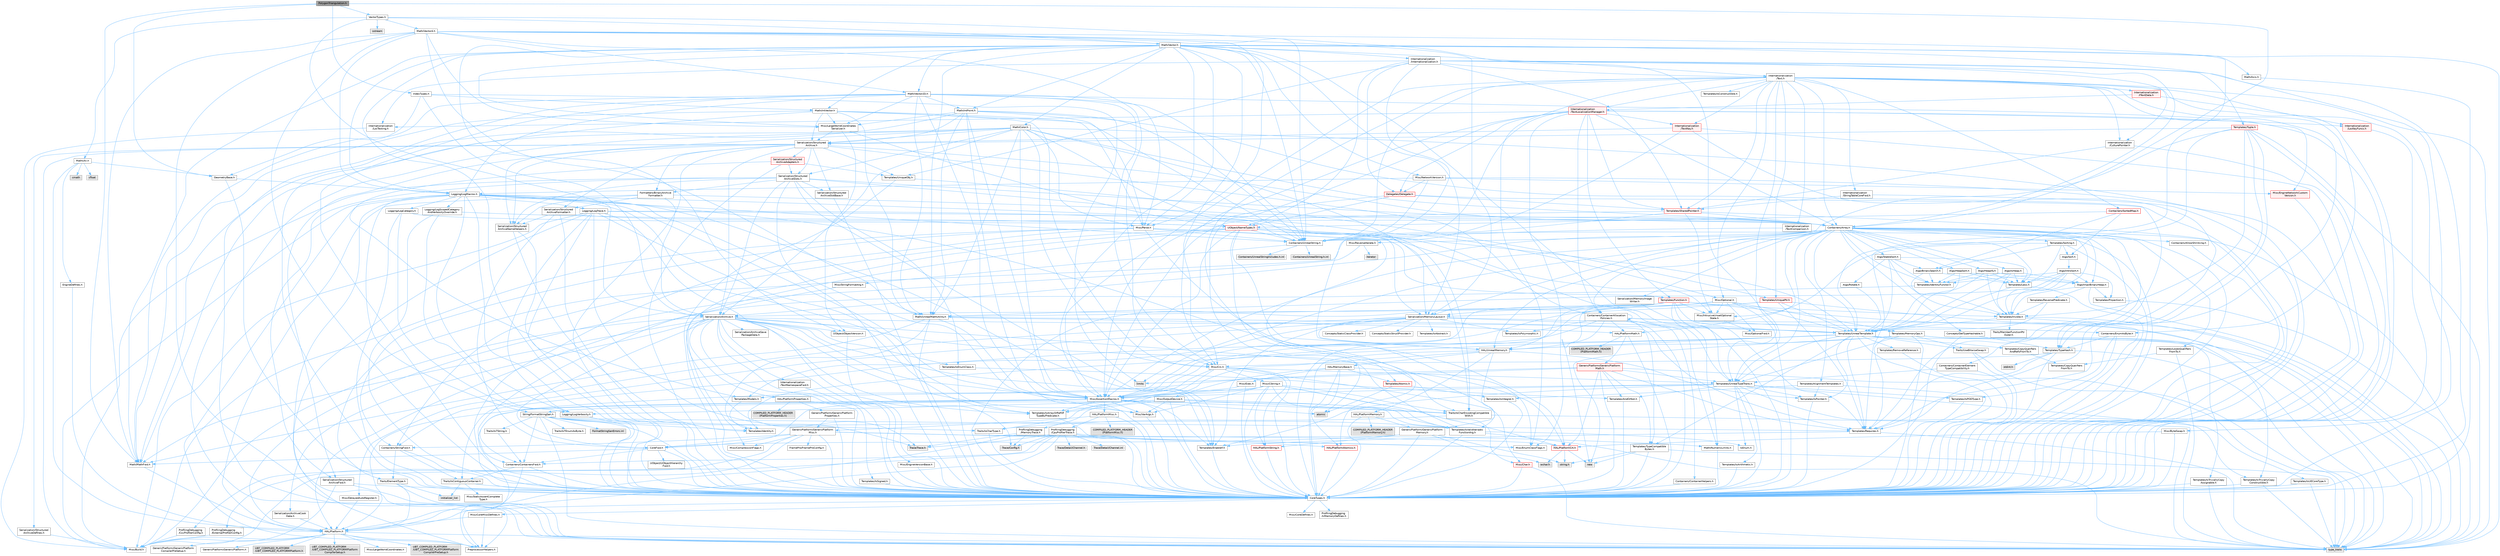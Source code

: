 digraph "PolygonTriangulation.h"
{
 // INTERACTIVE_SVG=YES
 // LATEX_PDF_SIZE
  bgcolor="transparent";
  edge [fontname=Helvetica,fontsize=10,labelfontname=Helvetica,labelfontsize=10];
  node [fontname=Helvetica,fontsize=10,shape=box,height=0.2,width=0.4];
  Node1 [id="Node000001",label="PolygonTriangulation.h",height=0.2,width=0.4,color="gray40", fillcolor="grey60", style="filled", fontcolor="black",tooltip=" "];
  Node1 -> Node2 [id="edge1_Node000001_Node000002",color="steelblue1",style="solid",tooltip=" "];
  Node2 [id="Node000002",label="Containers/Array.h",height=0.2,width=0.4,color="grey40", fillcolor="white", style="filled",URL="$df/dd0/Array_8h.html",tooltip=" "];
  Node2 -> Node3 [id="edge2_Node000002_Node000003",color="steelblue1",style="solid",tooltip=" "];
  Node3 [id="Node000003",label="CoreTypes.h",height=0.2,width=0.4,color="grey40", fillcolor="white", style="filled",URL="$dc/dec/CoreTypes_8h.html",tooltip=" "];
  Node3 -> Node4 [id="edge3_Node000003_Node000004",color="steelblue1",style="solid",tooltip=" "];
  Node4 [id="Node000004",label="HAL/Platform.h",height=0.2,width=0.4,color="grey40", fillcolor="white", style="filled",URL="$d9/dd0/Platform_8h.html",tooltip=" "];
  Node4 -> Node5 [id="edge4_Node000004_Node000005",color="steelblue1",style="solid",tooltip=" "];
  Node5 [id="Node000005",label="Misc/Build.h",height=0.2,width=0.4,color="grey40", fillcolor="white", style="filled",URL="$d3/dbb/Build_8h.html",tooltip=" "];
  Node4 -> Node6 [id="edge5_Node000004_Node000006",color="steelblue1",style="solid",tooltip=" "];
  Node6 [id="Node000006",label="Misc/LargeWorldCoordinates.h",height=0.2,width=0.4,color="grey40", fillcolor="white", style="filled",URL="$d2/dcb/LargeWorldCoordinates_8h.html",tooltip=" "];
  Node4 -> Node7 [id="edge6_Node000004_Node000007",color="steelblue1",style="solid",tooltip=" "];
  Node7 [id="Node000007",label="type_traits",height=0.2,width=0.4,color="grey60", fillcolor="#E0E0E0", style="filled",tooltip=" "];
  Node4 -> Node8 [id="edge7_Node000004_Node000008",color="steelblue1",style="solid",tooltip=" "];
  Node8 [id="Node000008",label="PreprocessorHelpers.h",height=0.2,width=0.4,color="grey40", fillcolor="white", style="filled",URL="$db/ddb/PreprocessorHelpers_8h.html",tooltip=" "];
  Node4 -> Node9 [id="edge8_Node000004_Node000009",color="steelblue1",style="solid",tooltip=" "];
  Node9 [id="Node000009",label="UBT_COMPILED_PLATFORM\l/UBT_COMPILED_PLATFORMPlatform\lCompilerPreSetup.h",height=0.2,width=0.4,color="grey60", fillcolor="#E0E0E0", style="filled",tooltip=" "];
  Node4 -> Node10 [id="edge9_Node000004_Node000010",color="steelblue1",style="solid",tooltip=" "];
  Node10 [id="Node000010",label="GenericPlatform/GenericPlatform\lCompilerPreSetup.h",height=0.2,width=0.4,color="grey40", fillcolor="white", style="filled",URL="$d9/dc8/GenericPlatformCompilerPreSetup_8h.html",tooltip=" "];
  Node4 -> Node11 [id="edge10_Node000004_Node000011",color="steelblue1",style="solid",tooltip=" "];
  Node11 [id="Node000011",label="GenericPlatform/GenericPlatform.h",height=0.2,width=0.4,color="grey40", fillcolor="white", style="filled",URL="$d6/d84/GenericPlatform_8h.html",tooltip=" "];
  Node4 -> Node12 [id="edge11_Node000004_Node000012",color="steelblue1",style="solid",tooltip=" "];
  Node12 [id="Node000012",label="UBT_COMPILED_PLATFORM\l/UBT_COMPILED_PLATFORMPlatform.h",height=0.2,width=0.4,color="grey60", fillcolor="#E0E0E0", style="filled",tooltip=" "];
  Node4 -> Node13 [id="edge12_Node000004_Node000013",color="steelblue1",style="solid",tooltip=" "];
  Node13 [id="Node000013",label="UBT_COMPILED_PLATFORM\l/UBT_COMPILED_PLATFORMPlatform\lCompilerSetup.h",height=0.2,width=0.4,color="grey60", fillcolor="#E0E0E0", style="filled",tooltip=" "];
  Node3 -> Node14 [id="edge13_Node000003_Node000014",color="steelblue1",style="solid",tooltip=" "];
  Node14 [id="Node000014",label="ProfilingDebugging\l/UMemoryDefines.h",height=0.2,width=0.4,color="grey40", fillcolor="white", style="filled",URL="$d2/da2/UMemoryDefines_8h.html",tooltip=" "];
  Node3 -> Node15 [id="edge14_Node000003_Node000015",color="steelblue1",style="solid",tooltip=" "];
  Node15 [id="Node000015",label="Misc/CoreMiscDefines.h",height=0.2,width=0.4,color="grey40", fillcolor="white", style="filled",URL="$da/d38/CoreMiscDefines_8h.html",tooltip=" "];
  Node15 -> Node4 [id="edge15_Node000015_Node000004",color="steelblue1",style="solid",tooltip=" "];
  Node15 -> Node8 [id="edge16_Node000015_Node000008",color="steelblue1",style="solid",tooltip=" "];
  Node3 -> Node16 [id="edge17_Node000003_Node000016",color="steelblue1",style="solid",tooltip=" "];
  Node16 [id="Node000016",label="Misc/CoreDefines.h",height=0.2,width=0.4,color="grey40", fillcolor="white", style="filled",URL="$d3/dd2/CoreDefines_8h.html",tooltip=" "];
  Node2 -> Node17 [id="edge18_Node000002_Node000017",color="steelblue1",style="solid",tooltip=" "];
  Node17 [id="Node000017",label="Misc/AssertionMacros.h",height=0.2,width=0.4,color="grey40", fillcolor="white", style="filled",URL="$d0/dfa/AssertionMacros_8h.html",tooltip=" "];
  Node17 -> Node3 [id="edge19_Node000017_Node000003",color="steelblue1",style="solid",tooltip=" "];
  Node17 -> Node4 [id="edge20_Node000017_Node000004",color="steelblue1",style="solid",tooltip=" "];
  Node17 -> Node18 [id="edge21_Node000017_Node000018",color="steelblue1",style="solid",tooltip=" "];
  Node18 [id="Node000018",label="HAL/PlatformMisc.h",height=0.2,width=0.4,color="grey40", fillcolor="white", style="filled",URL="$d0/df5/PlatformMisc_8h.html",tooltip=" "];
  Node18 -> Node3 [id="edge22_Node000018_Node000003",color="steelblue1",style="solid",tooltip=" "];
  Node18 -> Node19 [id="edge23_Node000018_Node000019",color="steelblue1",style="solid",tooltip=" "];
  Node19 [id="Node000019",label="GenericPlatform/GenericPlatform\lMisc.h",height=0.2,width=0.4,color="grey40", fillcolor="white", style="filled",URL="$db/d9a/GenericPlatformMisc_8h.html",tooltip=" "];
  Node19 -> Node20 [id="edge24_Node000019_Node000020",color="steelblue1",style="solid",tooltip=" "];
  Node20 [id="Node000020",label="Containers/StringFwd.h",height=0.2,width=0.4,color="grey40", fillcolor="white", style="filled",URL="$df/d37/StringFwd_8h.html",tooltip=" "];
  Node20 -> Node3 [id="edge25_Node000020_Node000003",color="steelblue1",style="solid",tooltip=" "];
  Node20 -> Node21 [id="edge26_Node000020_Node000021",color="steelblue1",style="solid",tooltip=" "];
  Node21 [id="Node000021",label="Traits/ElementType.h",height=0.2,width=0.4,color="grey40", fillcolor="white", style="filled",URL="$d5/d4f/ElementType_8h.html",tooltip=" "];
  Node21 -> Node4 [id="edge27_Node000021_Node000004",color="steelblue1",style="solid",tooltip=" "];
  Node21 -> Node22 [id="edge28_Node000021_Node000022",color="steelblue1",style="solid",tooltip=" "];
  Node22 [id="Node000022",label="initializer_list",height=0.2,width=0.4,color="grey60", fillcolor="#E0E0E0", style="filled",tooltip=" "];
  Node21 -> Node7 [id="edge29_Node000021_Node000007",color="steelblue1",style="solid",tooltip=" "];
  Node20 -> Node23 [id="edge30_Node000020_Node000023",color="steelblue1",style="solid",tooltip=" "];
  Node23 [id="Node000023",label="Traits/IsContiguousContainer.h",height=0.2,width=0.4,color="grey40", fillcolor="white", style="filled",URL="$d5/d3c/IsContiguousContainer_8h.html",tooltip=" "];
  Node23 -> Node3 [id="edge31_Node000023_Node000003",color="steelblue1",style="solid",tooltip=" "];
  Node23 -> Node24 [id="edge32_Node000023_Node000024",color="steelblue1",style="solid",tooltip=" "];
  Node24 [id="Node000024",label="Misc/StaticAssertComplete\lType.h",height=0.2,width=0.4,color="grey40", fillcolor="white", style="filled",URL="$d5/d4e/StaticAssertCompleteType_8h.html",tooltip=" "];
  Node23 -> Node22 [id="edge33_Node000023_Node000022",color="steelblue1",style="solid",tooltip=" "];
  Node19 -> Node25 [id="edge34_Node000019_Node000025",color="steelblue1",style="solid",tooltip=" "];
  Node25 [id="Node000025",label="CoreFwd.h",height=0.2,width=0.4,color="grey40", fillcolor="white", style="filled",URL="$d1/d1e/CoreFwd_8h.html",tooltip=" "];
  Node25 -> Node3 [id="edge35_Node000025_Node000003",color="steelblue1",style="solid",tooltip=" "];
  Node25 -> Node26 [id="edge36_Node000025_Node000026",color="steelblue1",style="solid",tooltip=" "];
  Node26 [id="Node000026",label="Containers/ContainersFwd.h",height=0.2,width=0.4,color="grey40", fillcolor="white", style="filled",URL="$d4/d0a/ContainersFwd_8h.html",tooltip=" "];
  Node26 -> Node4 [id="edge37_Node000026_Node000004",color="steelblue1",style="solid",tooltip=" "];
  Node26 -> Node3 [id="edge38_Node000026_Node000003",color="steelblue1",style="solid",tooltip=" "];
  Node26 -> Node23 [id="edge39_Node000026_Node000023",color="steelblue1",style="solid",tooltip=" "];
  Node25 -> Node27 [id="edge40_Node000025_Node000027",color="steelblue1",style="solid",tooltip=" "];
  Node27 [id="Node000027",label="Math/MathFwd.h",height=0.2,width=0.4,color="grey40", fillcolor="white", style="filled",URL="$d2/d10/MathFwd_8h.html",tooltip=" "];
  Node27 -> Node4 [id="edge41_Node000027_Node000004",color="steelblue1",style="solid",tooltip=" "];
  Node25 -> Node28 [id="edge42_Node000025_Node000028",color="steelblue1",style="solid",tooltip=" "];
  Node28 [id="Node000028",label="UObject/UObjectHierarchy\lFwd.h",height=0.2,width=0.4,color="grey40", fillcolor="white", style="filled",URL="$d3/d13/UObjectHierarchyFwd_8h.html",tooltip=" "];
  Node19 -> Node3 [id="edge43_Node000019_Node000003",color="steelblue1",style="solid",tooltip=" "];
  Node19 -> Node29 [id="edge44_Node000019_Node000029",color="steelblue1",style="solid",tooltip=" "];
  Node29 [id="Node000029",label="FramePro/FrameProConfig.h",height=0.2,width=0.4,color="grey40", fillcolor="white", style="filled",URL="$d7/d90/FrameProConfig_8h.html",tooltip=" "];
  Node19 -> Node30 [id="edge45_Node000019_Node000030",color="steelblue1",style="solid",tooltip=" "];
  Node30 [id="Node000030",label="HAL/PlatformCrt.h",height=0.2,width=0.4,color="red", fillcolor="#FFF0F0", style="filled",URL="$d8/d75/PlatformCrt_8h.html",tooltip=" "];
  Node30 -> Node31 [id="edge46_Node000030_Node000031",color="steelblue1",style="solid",tooltip=" "];
  Node31 [id="Node000031",label="new",height=0.2,width=0.4,color="grey60", fillcolor="#E0E0E0", style="filled",tooltip=" "];
  Node30 -> Node32 [id="edge47_Node000030_Node000032",color="steelblue1",style="solid",tooltip=" "];
  Node32 [id="Node000032",label="wchar.h",height=0.2,width=0.4,color="grey60", fillcolor="#E0E0E0", style="filled",tooltip=" "];
  Node30 -> Node39 [id="edge48_Node000030_Node000039",color="steelblue1",style="solid",tooltip=" "];
  Node39 [id="Node000039",label="string.h",height=0.2,width=0.4,color="grey60", fillcolor="#E0E0E0", style="filled",tooltip=" "];
  Node19 -> Node40 [id="edge49_Node000019_Node000040",color="steelblue1",style="solid",tooltip=" "];
  Node40 [id="Node000040",label="Math/NumericLimits.h",height=0.2,width=0.4,color="grey40", fillcolor="white", style="filled",URL="$df/d1b/NumericLimits_8h.html",tooltip=" "];
  Node40 -> Node3 [id="edge50_Node000040_Node000003",color="steelblue1",style="solid",tooltip=" "];
  Node19 -> Node41 [id="edge51_Node000019_Node000041",color="steelblue1",style="solid",tooltip=" "];
  Node41 [id="Node000041",label="Misc/CompressionFlags.h",height=0.2,width=0.4,color="grey40", fillcolor="white", style="filled",URL="$d9/d76/CompressionFlags_8h.html",tooltip=" "];
  Node19 -> Node42 [id="edge52_Node000019_Node000042",color="steelblue1",style="solid",tooltip=" "];
  Node42 [id="Node000042",label="Misc/EnumClassFlags.h",height=0.2,width=0.4,color="grey40", fillcolor="white", style="filled",URL="$d8/de7/EnumClassFlags_8h.html",tooltip=" "];
  Node19 -> Node43 [id="edge53_Node000019_Node000043",color="steelblue1",style="solid",tooltip=" "];
  Node43 [id="Node000043",label="ProfilingDebugging\l/CsvProfilerConfig.h",height=0.2,width=0.4,color="grey40", fillcolor="white", style="filled",URL="$d3/d88/CsvProfilerConfig_8h.html",tooltip=" "];
  Node43 -> Node5 [id="edge54_Node000043_Node000005",color="steelblue1",style="solid",tooltip=" "];
  Node19 -> Node44 [id="edge55_Node000019_Node000044",color="steelblue1",style="solid",tooltip=" "];
  Node44 [id="Node000044",label="ProfilingDebugging\l/ExternalProfilerConfig.h",height=0.2,width=0.4,color="grey40", fillcolor="white", style="filled",URL="$d3/dbb/ExternalProfilerConfig_8h.html",tooltip=" "];
  Node44 -> Node5 [id="edge56_Node000044_Node000005",color="steelblue1",style="solid",tooltip=" "];
  Node18 -> Node45 [id="edge57_Node000018_Node000045",color="steelblue1",style="solid",tooltip=" "];
  Node45 [id="Node000045",label="COMPILED_PLATFORM_HEADER\l(PlatformMisc.h)",height=0.2,width=0.4,color="grey60", fillcolor="#E0E0E0", style="filled",tooltip=" "];
  Node18 -> Node46 [id="edge58_Node000018_Node000046",color="steelblue1",style="solid",tooltip=" "];
  Node46 [id="Node000046",label="ProfilingDebugging\l/CpuProfilerTrace.h",height=0.2,width=0.4,color="grey40", fillcolor="white", style="filled",URL="$da/dcb/CpuProfilerTrace_8h.html",tooltip=" "];
  Node46 -> Node3 [id="edge59_Node000046_Node000003",color="steelblue1",style="solid",tooltip=" "];
  Node46 -> Node26 [id="edge60_Node000046_Node000026",color="steelblue1",style="solid",tooltip=" "];
  Node46 -> Node47 [id="edge61_Node000046_Node000047",color="steelblue1",style="solid",tooltip=" "];
  Node47 [id="Node000047",label="HAL/PlatformAtomics.h",height=0.2,width=0.4,color="red", fillcolor="#FFF0F0", style="filled",URL="$d3/d36/PlatformAtomics_8h.html",tooltip=" "];
  Node47 -> Node3 [id="edge62_Node000047_Node000003",color="steelblue1",style="solid",tooltip=" "];
  Node46 -> Node8 [id="edge63_Node000046_Node000008",color="steelblue1",style="solid",tooltip=" "];
  Node46 -> Node5 [id="edge64_Node000046_Node000005",color="steelblue1",style="solid",tooltip=" "];
  Node46 -> Node50 [id="edge65_Node000046_Node000050",color="steelblue1",style="solid",tooltip=" "];
  Node50 [id="Node000050",label="Trace/Config.h",height=0.2,width=0.4,color="grey60", fillcolor="#E0E0E0", style="filled",tooltip=" "];
  Node46 -> Node51 [id="edge66_Node000046_Node000051",color="steelblue1",style="solid",tooltip=" "];
  Node51 [id="Node000051",label="Trace/Detail/Channel.h",height=0.2,width=0.4,color="grey60", fillcolor="#E0E0E0", style="filled",tooltip=" "];
  Node46 -> Node52 [id="edge67_Node000046_Node000052",color="steelblue1",style="solid",tooltip=" "];
  Node52 [id="Node000052",label="Trace/Detail/Channel.inl",height=0.2,width=0.4,color="grey60", fillcolor="#E0E0E0", style="filled",tooltip=" "];
  Node46 -> Node53 [id="edge68_Node000046_Node000053",color="steelblue1",style="solid",tooltip=" "];
  Node53 [id="Node000053",label="Trace/Trace.h",height=0.2,width=0.4,color="grey60", fillcolor="#E0E0E0", style="filled",tooltip=" "];
  Node17 -> Node8 [id="edge69_Node000017_Node000008",color="steelblue1",style="solid",tooltip=" "];
  Node17 -> Node54 [id="edge70_Node000017_Node000054",color="steelblue1",style="solid",tooltip=" "];
  Node54 [id="Node000054",label="Templates/EnableIf.h",height=0.2,width=0.4,color="grey40", fillcolor="white", style="filled",URL="$d7/d60/EnableIf_8h.html",tooltip=" "];
  Node54 -> Node3 [id="edge71_Node000054_Node000003",color="steelblue1",style="solid",tooltip=" "];
  Node17 -> Node55 [id="edge72_Node000017_Node000055",color="steelblue1",style="solid",tooltip=" "];
  Node55 [id="Node000055",label="Templates/IsArrayOrRefOf\lTypeByPredicate.h",height=0.2,width=0.4,color="grey40", fillcolor="white", style="filled",URL="$d6/da1/IsArrayOrRefOfTypeByPredicate_8h.html",tooltip=" "];
  Node55 -> Node3 [id="edge73_Node000055_Node000003",color="steelblue1",style="solid",tooltip=" "];
  Node17 -> Node56 [id="edge74_Node000017_Node000056",color="steelblue1",style="solid",tooltip=" "];
  Node56 [id="Node000056",label="Templates/IsValidVariadic\lFunctionArg.h",height=0.2,width=0.4,color="grey40", fillcolor="white", style="filled",URL="$d0/dc8/IsValidVariadicFunctionArg_8h.html",tooltip=" "];
  Node56 -> Node3 [id="edge75_Node000056_Node000003",color="steelblue1",style="solid",tooltip=" "];
  Node56 -> Node57 [id="edge76_Node000056_Node000057",color="steelblue1",style="solid",tooltip=" "];
  Node57 [id="Node000057",label="IsEnum.h",height=0.2,width=0.4,color="grey40", fillcolor="white", style="filled",URL="$d4/de5/IsEnum_8h.html",tooltip=" "];
  Node56 -> Node7 [id="edge77_Node000056_Node000007",color="steelblue1",style="solid",tooltip=" "];
  Node17 -> Node58 [id="edge78_Node000017_Node000058",color="steelblue1",style="solid",tooltip=" "];
  Node58 [id="Node000058",label="Traits/IsCharEncodingCompatible\lWith.h",height=0.2,width=0.4,color="grey40", fillcolor="white", style="filled",URL="$df/dd1/IsCharEncodingCompatibleWith_8h.html",tooltip=" "];
  Node58 -> Node7 [id="edge79_Node000058_Node000007",color="steelblue1",style="solid",tooltip=" "];
  Node58 -> Node59 [id="edge80_Node000058_Node000059",color="steelblue1",style="solid",tooltip=" "];
  Node59 [id="Node000059",label="Traits/IsCharType.h",height=0.2,width=0.4,color="grey40", fillcolor="white", style="filled",URL="$db/d51/IsCharType_8h.html",tooltip=" "];
  Node59 -> Node3 [id="edge81_Node000059_Node000003",color="steelblue1",style="solid",tooltip=" "];
  Node17 -> Node60 [id="edge82_Node000017_Node000060",color="steelblue1",style="solid",tooltip=" "];
  Node60 [id="Node000060",label="Misc/VarArgs.h",height=0.2,width=0.4,color="grey40", fillcolor="white", style="filled",URL="$d5/d6f/VarArgs_8h.html",tooltip=" "];
  Node60 -> Node3 [id="edge83_Node000060_Node000003",color="steelblue1",style="solid",tooltip=" "];
  Node17 -> Node61 [id="edge84_Node000017_Node000061",color="steelblue1",style="solid",tooltip=" "];
  Node61 [id="Node000061",label="String/FormatStringSan.h",height=0.2,width=0.4,color="grey40", fillcolor="white", style="filled",URL="$d3/d8b/FormatStringSan_8h.html",tooltip=" "];
  Node61 -> Node7 [id="edge85_Node000061_Node000007",color="steelblue1",style="solid",tooltip=" "];
  Node61 -> Node3 [id="edge86_Node000061_Node000003",color="steelblue1",style="solid",tooltip=" "];
  Node61 -> Node62 [id="edge87_Node000061_Node000062",color="steelblue1",style="solid",tooltip=" "];
  Node62 [id="Node000062",label="Templates/Requires.h",height=0.2,width=0.4,color="grey40", fillcolor="white", style="filled",URL="$dc/d96/Requires_8h.html",tooltip=" "];
  Node62 -> Node54 [id="edge88_Node000062_Node000054",color="steelblue1",style="solid",tooltip=" "];
  Node62 -> Node7 [id="edge89_Node000062_Node000007",color="steelblue1",style="solid",tooltip=" "];
  Node61 -> Node63 [id="edge90_Node000061_Node000063",color="steelblue1",style="solid",tooltip=" "];
  Node63 [id="Node000063",label="Templates/Identity.h",height=0.2,width=0.4,color="grey40", fillcolor="white", style="filled",URL="$d0/dd5/Identity_8h.html",tooltip=" "];
  Node61 -> Node56 [id="edge91_Node000061_Node000056",color="steelblue1",style="solid",tooltip=" "];
  Node61 -> Node59 [id="edge92_Node000061_Node000059",color="steelblue1",style="solid",tooltip=" "];
  Node61 -> Node64 [id="edge93_Node000061_Node000064",color="steelblue1",style="solid",tooltip=" "];
  Node64 [id="Node000064",label="Traits/IsTEnumAsByte.h",height=0.2,width=0.4,color="grey40", fillcolor="white", style="filled",URL="$d1/de6/IsTEnumAsByte_8h.html",tooltip=" "];
  Node61 -> Node65 [id="edge94_Node000061_Node000065",color="steelblue1",style="solid",tooltip=" "];
  Node65 [id="Node000065",label="Traits/IsTString.h",height=0.2,width=0.4,color="grey40", fillcolor="white", style="filled",URL="$d0/df8/IsTString_8h.html",tooltip=" "];
  Node65 -> Node26 [id="edge95_Node000065_Node000026",color="steelblue1",style="solid",tooltip=" "];
  Node61 -> Node26 [id="edge96_Node000061_Node000026",color="steelblue1",style="solid",tooltip=" "];
  Node61 -> Node66 [id="edge97_Node000061_Node000066",color="steelblue1",style="solid",tooltip=" "];
  Node66 [id="Node000066",label="FormatStringSanErrors.inl",height=0.2,width=0.4,color="grey60", fillcolor="#E0E0E0", style="filled",tooltip=" "];
  Node17 -> Node67 [id="edge98_Node000017_Node000067",color="steelblue1",style="solid",tooltip=" "];
  Node67 [id="Node000067",label="atomic",height=0.2,width=0.4,color="grey60", fillcolor="#E0E0E0", style="filled",tooltip=" "];
  Node2 -> Node68 [id="edge99_Node000002_Node000068",color="steelblue1",style="solid",tooltip=" "];
  Node68 [id="Node000068",label="Misc/IntrusiveUnsetOptional\lState.h",height=0.2,width=0.4,color="grey40", fillcolor="white", style="filled",URL="$d2/d0a/IntrusiveUnsetOptionalState_8h.html",tooltip=" "];
  Node68 -> Node69 [id="edge100_Node000068_Node000069",color="steelblue1",style="solid",tooltip=" "];
  Node69 [id="Node000069",label="Misc/OptionalFwd.h",height=0.2,width=0.4,color="grey40", fillcolor="white", style="filled",URL="$dc/d50/OptionalFwd_8h.html",tooltip=" "];
  Node2 -> Node70 [id="edge101_Node000002_Node000070",color="steelblue1",style="solid",tooltip=" "];
  Node70 [id="Node000070",label="Misc/ReverseIterate.h",height=0.2,width=0.4,color="grey40", fillcolor="white", style="filled",URL="$db/de3/ReverseIterate_8h.html",tooltip=" "];
  Node70 -> Node4 [id="edge102_Node000070_Node000004",color="steelblue1",style="solid",tooltip=" "];
  Node70 -> Node71 [id="edge103_Node000070_Node000071",color="steelblue1",style="solid",tooltip=" "];
  Node71 [id="Node000071",label="iterator",height=0.2,width=0.4,color="grey60", fillcolor="#E0E0E0", style="filled",tooltip=" "];
  Node2 -> Node72 [id="edge104_Node000002_Node000072",color="steelblue1",style="solid",tooltip=" "];
  Node72 [id="Node000072",label="HAL/UnrealMemory.h",height=0.2,width=0.4,color="grey40", fillcolor="white", style="filled",URL="$d9/d96/UnrealMemory_8h.html",tooltip=" "];
  Node72 -> Node3 [id="edge105_Node000072_Node000003",color="steelblue1",style="solid",tooltip=" "];
  Node72 -> Node73 [id="edge106_Node000072_Node000073",color="steelblue1",style="solid",tooltip=" "];
  Node73 [id="Node000073",label="GenericPlatform/GenericPlatform\lMemory.h",height=0.2,width=0.4,color="grey40", fillcolor="white", style="filled",URL="$dd/d22/GenericPlatformMemory_8h.html",tooltip=" "];
  Node73 -> Node25 [id="edge107_Node000073_Node000025",color="steelblue1",style="solid",tooltip=" "];
  Node73 -> Node3 [id="edge108_Node000073_Node000003",color="steelblue1",style="solid",tooltip=" "];
  Node73 -> Node74 [id="edge109_Node000073_Node000074",color="steelblue1",style="solid",tooltip=" "];
  Node74 [id="Node000074",label="HAL/PlatformString.h",height=0.2,width=0.4,color="red", fillcolor="#FFF0F0", style="filled",URL="$db/db5/PlatformString_8h.html",tooltip=" "];
  Node74 -> Node3 [id="edge110_Node000074_Node000003",color="steelblue1",style="solid",tooltip=" "];
  Node73 -> Node39 [id="edge111_Node000073_Node000039",color="steelblue1",style="solid",tooltip=" "];
  Node73 -> Node32 [id="edge112_Node000073_Node000032",color="steelblue1",style="solid",tooltip=" "];
  Node72 -> Node76 [id="edge113_Node000072_Node000076",color="steelblue1",style="solid",tooltip=" "];
  Node76 [id="Node000076",label="HAL/MemoryBase.h",height=0.2,width=0.4,color="grey40", fillcolor="white", style="filled",URL="$d6/d9f/MemoryBase_8h.html",tooltip=" "];
  Node76 -> Node3 [id="edge114_Node000076_Node000003",color="steelblue1",style="solid",tooltip=" "];
  Node76 -> Node47 [id="edge115_Node000076_Node000047",color="steelblue1",style="solid",tooltip=" "];
  Node76 -> Node30 [id="edge116_Node000076_Node000030",color="steelblue1",style="solid",tooltip=" "];
  Node76 -> Node77 [id="edge117_Node000076_Node000077",color="steelblue1",style="solid",tooltip=" "];
  Node77 [id="Node000077",label="Misc/Exec.h",height=0.2,width=0.4,color="grey40", fillcolor="white", style="filled",URL="$de/ddb/Exec_8h.html",tooltip=" "];
  Node77 -> Node3 [id="edge118_Node000077_Node000003",color="steelblue1",style="solid",tooltip=" "];
  Node77 -> Node17 [id="edge119_Node000077_Node000017",color="steelblue1",style="solid",tooltip=" "];
  Node76 -> Node78 [id="edge120_Node000076_Node000078",color="steelblue1",style="solid",tooltip=" "];
  Node78 [id="Node000078",label="Misc/OutputDevice.h",height=0.2,width=0.4,color="grey40", fillcolor="white", style="filled",URL="$d7/d32/OutputDevice_8h.html",tooltip=" "];
  Node78 -> Node25 [id="edge121_Node000078_Node000025",color="steelblue1",style="solid",tooltip=" "];
  Node78 -> Node3 [id="edge122_Node000078_Node000003",color="steelblue1",style="solid",tooltip=" "];
  Node78 -> Node79 [id="edge123_Node000078_Node000079",color="steelblue1",style="solid",tooltip=" "];
  Node79 [id="Node000079",label="Logging/LogVerbosity.h",height=0.2,width=0.4,color="grey40", fillcolor="white", style="filled",URL="$d2/d8f/LogVerbosity_8h.html",tooltip=" "];
  Node79 -> Node3 [id="edge124_Node000079_Node000003",color="steelblue1",style="solid",tooltip=" "];
  Node78 -> Node60 [id="edge125_Node000078_Node000060",color="steelblue1",style="solid",tooltip=" "];
  Node78 -> Node55 [id="edge126_Node000078_Node000055",color="steelblue1",style="solid",tooltip=" "];
  Node78 -> Node56 [id="edge127_Node000078_Node000056",color="steelblue1",style="solid",tooltip=" "];
  Node78 -> Node58 [id="edge128_Node000078_Node000058",color="steelblue1",style="solid",tooltip=" "];
  Node76 -> Node80 [id="edge129_Node000076_Node000080",color="steelblue1",style="solid",tooltip=" "];
  Node80 [id="Node000080",label="Templates/Atomic.h",height=0.2,width=0.4,color="red", fillcolor="#FFF0F0", style="filled",URL="$d3/d91/Atomic_8h.html",tooltip=" "];
  Node80 -> Node83 [id="edge130_Node000080_Node000083",color="steelblue1",style="solid",tooltip=" "];
  Node83 [id="Node000083",label="Templates/IsIntegral.h",height=0.2,width=0.4,color="grey40", fillcolor="white", style="filled",URL="$da/d64/IsIntegral_8h.html",tooltip=" "];
  Node83 -> Node3 [id="edge131_Node000083_Node000003",color="steelblue1",style="solid",tooltip=" "];
  Node80 -> Node67 [id="edge132_Node000080_Node000067",color="steelblue1",style="solid",tooltip=" "];
  Node72 -> Node89 [id="edge133_Node000072_Node000089",color="steelblue1",style="solid",tooltip=" "];
  Node89 [id="Node000089",label="HAL/PlatformMemory.h",height=0.2,width=0.4,color="grey40", fillcolor="white", style="filled",URL="$de/d68/PlatformMemory_8h.html",tooltip=" "];
  Node89 -> Node3 [id="edge134_Node000089_Node000003",color="steelblue1",style="solid",tooltip=" "];
  Node89 -> Node73 [id="edge135_Node000089_Node000073",color="steelblue1",style="solid",tooltip=" "];
  Node89 -> Node90 [id="edge136_Node000089_Node000090",color="steelblue1",style="solid",tooltip=" "];
  Node90 [id="Node000090",label="COMPILED_PLATFORM_HEADER\l(PlatformMemory.h)",height=0.2,width=0.4,color="grey60", fillcolor="#E0E0E0", style="filled",tooltip=" "];
  Node72 -> Node91 [id="edge137_Node000072_Node000091",color="steelblue1",style="solid",tooltip=" "];
  Node91 [id="Node000091",label="ProfilingDebugging\l/MemoryTrace.h",height=0.2,width=0.4,color="grey40", fillcolor="white", style="filled",URL="$da/dd7/MemoryTrace_8h.html",tooltip=" "];
  Node91 -> Node4 [id="edge138_Node000091_Node000004",color="steelblue1",style="solid",tooltip=" "];
  Node91 -> Node42 [id="edge139_Node000091_Node000042",color="steelblue1",style="solid",tooltip=" "];
  Node91 -> Node50 [id="edge140_Node000091_Node000050",color="steelblue1",style="solid",tooltip=" "];
  Node91 -> Node53 [id="edge141_Node000091_Node000053",color="steelblue1",style="solid",tooltip=" "];
  Node72 -> Node92 [id="edge142_Node000072_Node000092",color="steelblue1",style="solid",tooltip=" "];
  Node92 [id="Node000092",label="Templates/IsPointer.h",height=0.2,width=0.4,color="grey40", fillcolor="white", style="filled",URL="$d7/d05/IsPointer_8h.html",tooltip=" "];
  Node92 -> Node3 [id="edge143_Node000092_Node000003",color="steelblue1",style="solid",tooltip=" "];
  Node2 -> Node93 [id="edge144_Node000002_Node000093",color="steelblue1",style="solid",tooltip=" "];
  Node93 [id="Node000093",label="Templates/UnrealTypeTraits.h",height=0.2,width=0.4,color="grey40", fillcolor="white", style="filled",URL="$d2/d2d/UnrealTypeTraits_8h.html",tooltip=" "];
  Node93 -> Node3 [id="edge145_Node000093_Node000003",color="steelblue1",style="solid",tooltip=" "];
  Node93 -> Node92 [id="edge146_Node000093_Node000092",color="steelblue1",style="solid",tooltip=" "];
  Node93 -> Node17 [id="edge147_Node000093_Node000017",color="steelblue1",style="solid",tooltip=" "];
  Node93 -> Node85 [id="edge148_Node000093_Node000085",color="steelblue1",style="solid",tooltip=" "];
  Node85 [id="Node000085",label="Templates/AndOrNot.h",height=0.2,width=0.4,color="grey40", fillcolor="white", style="filled",URL="$db/d0a/AndOrNot_8h.html",tooltip=" "];
  Node85 -> Node3 [id="edge149_Node000085_Node000003",color="steelblue1",style="solid",tooltip=" "];
  Node93 -> Node54 [id="edge150_Node000093_Node000054",color="steelblue1",style="solid",tooltip=" "];
  Node93 -> Node94 [id="edge151_Node000093_Node000094",color="steelblue1",style="solid",tooltip=" "];
  Node94 [id="Node000094",label="Templates/IsArithmetic.h",height=0.2,width=0.4,color="grey40", fillcolor="white", style="filled",URL="$d2/d5d/IsArithmetic_8h.html",tooltip=" "];
  Node94 -> Node3 [id="edge152_Node000094_Node000003",color="steelblue1",style="solid",tooltip=" "];
  Node93 -> Node57 [id="edge153_Node000093_Node000057",color="steelblue1",style="solid",tooltip=" "];
  Node93 -> Node95 [id="edge154_Node000093_Node000095",color="steelblue1",style="solid",tooltip=" "];
  Node95 [id="Node000095",label="Templates/Models.h",height=0.2,width=0.4,color="grey40", fillcolor="white", style="filled",URL="$d3/d0c/Models_8h.html",tooltip=" "];
  Node95 -> Node63 [id="edge155_Node000095_Node000063",color="steelblue1",style="solid",tooltip=" "];
  Node93 -> Node96 [id="edge156_Node000093_Node000096",color="steelblue1",style="solid",tooltip=" "];
  Node96 [id="Node000096",label="Templates/IsPODType.h",height=0.2,width=0.4,color="grey40", fillcolor="white", style="filled",URL="$d7/db1/IsPODType_8h.html",tooltip=" "];
  Node96 -> Node3 [id="edge157_Node000096_Node000003",color="steelblue1",style="solid",tooltip=" "];
  Node93 -> Node97 [id="edge158_Node000093_Node000097",color="steelblue1",style="solid",tooltip=" "];
  Node97 [id="Node000097",label="Templates/IsUECoreType.h",height=0.2,width=0.4,color="grey40", fillcolor="white", style="filled",URL="$d1/db8/IsUECoreType_8h.html",tooltip=" "];
  Node97 -> Node3 [id="edge159_Node000097_Node000003",color="steelblue1",style="solid",tooltip=" "];
  Node97 -> Node7 [id="edge160_Node000097_Node000007",color="steelblue1",style="solid",tooltip=" "];
  Node93 -> Node86 [id="edge161_Node000093_Node000086",color="steelblue1",style="solid",tooltip=" "];
  Node86 [id="Node000086",label="Templates/IsTriviallyCopy\lConstructible.h",height=0.2,width=0.4,color="grey40", fillcolor="white", style="filled",URL="$d3/d78/IsTriviallyCopyConstructible_8h.html",tooltip=" "];
  Node86 -> Node3 [id="edge162_Node000086_Node000003",color="steelblue1",style="solid",tooltip=" "];
  Node86 -> Node7 [id="edge163_Node000086_Node000007",color="steelblue1",style="solid",tooltip=" "];
  Node2 -> Node98 [id="edge164_Node000002_Node000098",color="steelblue1",style="solid",tooltip=" "];
  Node98 [id="Node000098",label="Templates/UnrealTemplate.h",height=0.2,width=0.4,color="grey40", fillcolor="white", style="filled",URL="$d4/d24/UnrealTemplate_8h.html",tooltip=" "];
  Node98 -> Node3 [id="edge165_Node000098_Node000003",color="steelblue1",style="solid",tooltip=" "];
  Node98 -> Node92 [id="edge166_Node000098_Node000092",color="steelblue1",style="solid",tooltip=" "];
  Node98 -> Node72 [id="edge167_Node000098_Node000072",color="steelblue1",style="solid",tooltip=" "];
  Node98 -> Node99 [id="edge168_Node000098_Node000099",color="steelblue1",style="solid",tooltip=" "];
  Node99 [id="Node000099",label="Templates/CopyQualifiers\lAndRefsFromTo.h",height=0.2,width=0.4,color="grey40", fillcolor="white", style="filled",URL="$d3/db3/CopyQualifiersAndRefsFromTo_8h.html",tooltip=" "];
  Node99 -> Node100 [id="edge169_Node000099_Node000100",color="steelblue1",style="solid",tooltip=" "];
  Node100 [id="Node000100",label="Templates/CopyQualifiers\lFromTo.h",height=0.2,width=0.4,color="grey40", fillcolor="white", style="filled",URL="$d5/db4/CopyQualifiersFromTo_8h.html",tooltip=" "];
  Node98 -> Node93 [id="edge170_Node000098_Node000093",color="steelblue1",style="solid",tooltip=" "];
  Node98 -> Node101 [id="edge171_Node000098_Node000101",color="steelblue1",style="solid",tooltip=" "];
  Node101 [id="Node000101",label="Templates/RemoveReference.h",height=0.2,width=0.4,color="grey40", fillcolor="white", style="filled",URL="$da/dbe/RemoveReference_8h.html",tooltip=" "];
  Node101 -> Node3 [id="edge172_Node000101_Node000003",color="steelblue1",style="solid",tooltip=" "];
  Node98 -> Node62 [id="edge173_Node000098_Node000062",color="steelblue1",style="solid",tooltip=" "];
  Node98 -> Node102 [id="edge174_Node000098_Node000102",color="steelblue1",style="solid",tooltip=" "];
  Node102 [id="Node000102",label="Templates/TypeCompatible\lBytes.h",height=0.2,width=0.4,color="grey40", fillcolor="white", style="filled",URL="$df/d0a/TypeCompatibleBytes_8h.html",tooltip=" "];
  Node102 -> Node3 [id="edge175_Node000102_Node000003",color="steelblue1",style="solid",tooltip=" "];
  Node102 -> Node39 [id="edge176_Node000102_Node000039",color="steelblue1",style="solid",tooltip=" "];
  Node102 -> Node31 [id="edge177_Node000102_Node000031",color="steelblue1",style="solid",tooltip=" "];
  Node102 -> Node7 [id="edge178_Node000102_Node000007",color="steelblue1",style="solid",tooltip=" "];
  Node98 -> Node63 [id="edge179_Node000098_Node000063",color="steelblue1",style="solid",tooltip=" "];
  Node98 -> Node23 [id="edge180_Node000098_Node000023",color="steelblue1",style="solid",tooltip=" "];
  Node98 -> Node103 [id="edge181_Node000098_Node000103",color="steelblue1",style="solid",tooltip=" "];
  Node103 [id="Node000103",label="Traits/UseBitwiseSwap.h",height=0.2,width=0.4,color="grey40", fillcolor="white", style="filled",URL="$db/df3/UseBitwiseSwap_8h.html",tooltip=" "];
  Node103 -> Node3 [id="edge182_Node000103_Node000003",color="steelblue1",style="solid",tooltip=" "];
  Node103 -> Node7 [id="edge183_Node000103_Node000007",color="steelblue1",style="solid",tooltip=" "];
  Node98 -> Node7 [id="edge184_Node000098_Node000007",color="steelblue1",style="solid",tooltip=" "];
  Node2 -> Node104 [id="edge185_Node000002_Node000104",color="steelblue1",style="solid",tooltip=" "];
  Node104 [id="Node000104",label="Containers/AllowShrinking.h",height=0.2,width=0.4,color="grey40", fillcolor="white", style="filled",URL="$d7/d1a/AllowShrinking_8h.html",tooltip=" "];
  Node104 -> Node3 [id="edge186_Node000104_Node000003",color="steelblue1",style="solid",tooltip=" "];
  Node2 -> Node105 [id="edge187_Node000002_Node000105",color="steelblue1",style="solid",tooltip=" "];
  Node105 [id="Node000105",label="Containers/ContainerAllocation\lPolicies.h",height=0.2,width=0.4,color="grey40", fillcolor="white", style="filled",URL="$d7/dff/ContainerAllocationPolicies_8h.html",tooltip=" "];
  Node105 -> Node3 [id="edge188_Node000105_Node000003",color="steelblue1",style="solid",tooltip=" "];
  Node105 -> Node106 [id="edge189_Node000105_Node000106",color="steelblue1",style="solid",tooltip=" "];
  Node106 [id="Node000106",label="Containers/ContainerHelpers.h",height=0.2,width=0.4,color="grey40", fillcolor="white", style="filled",URL="$d7/d33/ContainerHelpers_8h.html",tooltip=" "];
  Node106 -> Node3 [id="edge190_Node000106_Node000003",color="steelblue1",style="solid",tooltip=" "];
  Node105 -> Node105 [id="edge191_Node000105_Node000105",color="steelblue1",style="solid",tooltip=" "];
  Node105 -> Node107 [id="edge192_Node000105_Node000107",color="steelblue1",style="solid",tooltip=" "];
  Node107 [id="Node000107",label="HAL/PlatformMath.h",height=0.2,width=0.4,color="grey40", fillcolor="white", style="filled",URL="$dc/d53/PlatformMath_8h.html",tooltip=" "];
  Node107 -> Node3 [id="edge193_Node000107_Node000003",color="steelblue1",style="solid",tooltip=" "];
  Node107 -> Node108 [id="edge194_Node000107_Node000108",color="steelblue1",style="solid",tooltip=" "];
  Node108 [id="Node000108",label="GenericPlatform/GenericPlatform\lMath.h",height=0.2,width=0.4,color="red", fillcolor="#FFF0F0", style="filled",URL="$d5/d79/GenericPlatformMath_8h.html",tooltip=" "];
  Node108 -> Node3 [id="edge195_Node000108_Node000003",color="steelblue1",style="solid",tooltip=" "];
  Node108 -> Node26 [id="edge196_Node000108_Node000026",color="steelblue1",style="solid",tooltip=" "];
  Node108 -> Node30 [id="edge197_Node000108_Node000030",color="steelblue1",style="solid",tooltip=" "];
  Node108 -> Node85 [id="edge198_Node000108_Node000085",color="steelblue1",style="solid",tooltip=" "];
  Node108 -> Node93 [id="edge199_Node000108_Node000093",color="steelblue1",style="solid",tooltip=" "];
  Node108 -> Node62 [id="edge200_Node000108_Node000062",color="steelblue1",style="solid",tooltip=" "];
  Node108 -> Node102 [id="edge201_Node000108_Node000102",color="steelblue1",style="solid",tooltip=" "];
  Node108 -> Node113 [id="edge202_Node000108_Node000113",color="steelblue1",style="solid",tooltip=" "];
  Node113 [id="Node000113",label="limits",height=0.2,width=0.4,color="grey60", fillcolor="#E0E0E0", style="filled",tooltip=" "];
  Node108 -> Node7 [id="edge203_Node000108_Node000007",color="steelblue1",style="solid",tooltip=" "];
  Node107 -> Node114 [id="edge204_Node000107_Node000114",color="steelblue1",style="solid",tooltip=" "];
  Node114 [id="Node000114",label="COMPILED_PLATFORM_HEADER\l(PlatformMath.h)",height=0.2,width=0.4,color="grey60", fillcolor="#E0E0E0", style="filled",tooltip=" "];
  Node105 -> Node72 [id="edge205_Node000105_Node000072",color="steelblue1",style="solid",tooltip=" "];
  Node105 -> Node40 [id="edge206_Node000105_Node000040",color="steelblue1",style="solid",tooltip=" "];
  Node105 -> Node17 [id="edge207_Node000105_Node000017",color="steelblue1",style="solid",tooltip=" "];
  Node105 -> Node115 [id="edge208_Node000105_Node000115",color="steelblue1",style="solid",tooltip=" "];
  Node115 [id="Node000115",label="Templates/IsPolymorphic.h",height=0.2,width=0.4,color="grey40", fillcolor="white", style="filled",URL="$dc/d20/IsPolymorphic_8h.html",tooltip=" "];
  Node105 -> Node116 [id="edge209_Node000105_Node000116",color="steelblue1",style="solid",tooltip=" "];
  Node116 [id="Node000116",label="Templates/MemoryOps.h",height=0.2,width=0.4,color="grey40", fillcolor="white", style="filled",URL="$db/dea/MemoryOps_8h.html",tooltip=" "];
  Node116 -> Node3 [id="edge210_Node000116_Node000003",color="steelblue1",style="solid",tooltip=" "];
  Node116 -> Node72 [id="edge211_Node000116_Node000072",color="steelblue1",style="solid",tooltip=" "];
  Node116 -> Node87 [id="edge212_Node000116_Node000087",color="steelblue1",style="solid",tooltip=" "];
  Node87 [id="Node000087",label="Templates/IsTriviallyCopy\lAssignable.h",height=0.2,width=0.4,color="grey40", fillcolor="white", style="filled",URL="$d2/df2/IsTriviallyCopyAssignable_8h.html",tooltip=" "];
  Node87 -> Node3 [id="edge213_Node000087_Node000003",color="steelblue1",style="solid",tooltip=" "];
  Node87 -> Node7 [id="edge214_Node000087_Node000007",color="steelblue1",style="solid",tooltip=" "];
  Node116 -> Node86 [id="edge215_Node000116_Node000086",color="steelblue1",style="solid",tooltip=" "];
  Node116 -> Node62 [id="edge216_Node000116_Node000062",color="steelblue1",style="solid",tooltip=" "];
  Node116 -> Node93 [id="edge217_Node000116_Node000093",color="steelblue1",style="solid",tooltip=" "];
  Node116 -> Node103 [id="edge218_Node000116_Node000103",color="steelblue1",style="solid",tooltip=" "];
  Node116 -> Node31 [id="edge219_Node000116_Node000031",color="steelblue1",style="solid",tooltip=" "];
  Node116 -> Node7 [id="edge220_Node000116_Node000007",color="steelblue1",style="solid",tooltip=" "];
  Node105 -> Node102 [id="edge221_Node000105_Node000102",color="steelblue1",style="solid",tooltip=" "];
  Node105 -> Node7 [id="edge222_Node000105_Node000007",color="steelblue1",style="solid",tooltip=" "];
  Node2 -> Node117 [id="edge223_Node000002_Node000117",color="steelblue1",style="solid",tooltip=" "];
  Node117 [id="Node000117",label="Containers/ContainerElement\lTypeCompatibility.h",height=0.2,width=0.4,color="grey40", fillcolor="white", style="filled",URL="$df/ddf/ContainerElementTypeCompatibility_8h.html",tooltip=" "];
  Node117 -> Node3 [id="edge224_Node000117_Node000003",color="steelblue1",style="solid",tooltip=" "];
  Node117 -> Node93 [id="edge225_Node000117_Node000093",color="steelblue1",style="solid",tooltip=" "];
  Node2 -> Node118 [id="edge226_Node000002_Node000118",color="steelblue1",style="solid",tooltip=" "];
  Node118 [id="Node000118",label="Serialization/Archive.h",height=0.2,width=0.4,color="grey40", fillcolor="white", style="filled",URL="$d7/d3b/Archive_8h.html",tooltip=" "];
  Node118 -> Node25 [id="edge227_Node000118_Node000025",color="steelblue1",style="solid",tooltip=" "];
  Node118 -> Node3 [id="edge228_Node000118_Node000003",color="steelblue1",style="solid",tooltip=" "];
  Node118 -> Node119 [id="edge229_Node000118_Node000119",color="steelblue1",style="solid",tooltip=" "];
  Node119 [id="Node000119",label="HAL/PlatformProperties.h",height=0.2,width=0.4,color="grey40", fillcolor="white", style="filled",URL="$d9/db0/PlatformProperties_8h.html",tooltip=" "];
  Node119 -> Node3 [id="edge230_Node000119_Node000003",color="steelblue1",style="solid",tooltip=" "];
  Node119 -> Node120 [id="edge231_Node000119_Node000120",color="steelblue1",style="solid",tooltip=" "];
  Node120 [id="Node000120",label="GenericPlatform/GenericPlatform\lProperties.h",height=0.2,width=0.4,color="grey40", fillcolor="white", style="filled",URL="$d2/dcd/GenericPlatformProperties_8h.html",tooltip=" "];
  Node120 -> Node3 [id="edge232_Node000120_Node000003",color="steelblue1",style="solid",tooltip=" "];
  Node120 -> Node19 [id="edge233_Node000120_Node000019",color="steelblue1",style="solid",tooltip=" "];
  Node119 -> Node121 [id="edge234_Node000119_Node000121",color="steelblue1",style="solid",tooltip=" "];
  Node121 [id="Node000121",label="COMPILED_PLATFORM_HEADER\l(PlatformProperties.h)",height=0.2,width=0.4,color="grey60", fillcolor="#E0E0E0", style="filled",tooltip=" "];
  Node118 -> Node122 [id="edge235_Node000118_Node000122",color="steelblue1",style="solid",tooltip=" "];
  Node122 [id="Node000122",label="Internationalization\l/TextNamespaceFwd.h",height=0.2,width=0.4,color="grey40", fillcolor="white", style="filled",URL="$d8/d97/TextNamespaceFwd_8h.html",tooltip=" "];
  Node122 -> Node3 [id="edge236_Node000122_Node000003",color="steelblue1",style="solid",tooltip=" "];
  Node118 -> Node27 [id="edge237_Node000118_Node000027",color="steelblue1",style="solid",tooltip=" "];
  Node118 -> Node17 [id="edge238_Node000118_Node000017",color="steelblue1",style="solid",tooltip=" "];
  Node118 -> Node5 [id="edge239_Node000118_Node000005",color="steelblue1",style="solid",tooltip=" "];
  Node118 -> Node41 [id="edge240_Node000118_Node000041",color="steelblue1",style="solid",tooltip=" "];
  Node118 -> Node123 [id="edge241_Node000118_Node000123",color="steelblue1",style="solid",tooltip=" "];
  Node123 [id="Node000123",label="Misc/EngineVersionBase.h",height=0.2,width=0.4,color="grey40", fillcolor="white", style="filled",URL="$d5/d2b/EngineVersionBase_8h.html",tooltip=" "];
  Node123 -> Node3 [id="edge242_Node000123_Node000003",color="steelblue1",style="solid",tooltip=" "];
  Node118 -> Node60 [id="edge243_Node000118_Node000060",color="steelblue1",style="solid",tooltip=" "];
  Node118 -> Node124 [id="edge244_Node000118_Node000124",color="steelblue1",style="solid",tooltip=" "];
  Node124 [id="Node000124",label="Serialization/ArchiveCook\lData.h",height=0.2,width=0.4,color="grey40", fillcolor="white", style="filled",URL="$dc/db6/ArchiveCookData_8h.html",tooltip=" "];
  Node124 -> Node4 [id="edge245_Node000124_Node000004",color="steelblue1",style="solid",tooltip=" "];
  Node118 -> Node125 [id="edge246_Node000118_Node000125",color="steelblue1",style="solid",tooltip=" "];
  Node125 [id="Node000125",label="Serialization/ArchiveSave\lPackageData.h",height=0.2,width=0.4,color="grey40", fillcolor="white", style="filled",URL="$d1/d37/ArchiveSavePackageData_8h.html",tooltip=" "];
  Node118 -> Node54 [id="edge247_Node000118_Node000054",color="steelblue1",style="solid",tooltip=" "];
  Node118 -> Node55 [id="edge248_Node000118_Node000055",color="steelblue1",style="solid",tooltip=" "];
  Node118 -> Node126 [id="edge249_Node000118_Node000126",color="steelblue1",style="solid",tooltip=" "];
  Node126 [id="Node000126",label="Templates/IsEnumClass.h",height=0.2,width=0.4,color="grey40", fillcolor="white", style="filled",URL="$d7/d15/IsEnumClass_8h.html",tooltip=" "];
  Node126 -> Node3 [id="edge250_Node000126_Node000003",color="steelblue1",style="solid",tooltip=" "];
  Node126 -> Node85 [id="edge251_Node000126_Node000085",color="steelblue1",style="solid",tooltip=" "];
  Node118 -> Node112 [id="edge252_Node000118_Node000112",color="steelblue1",style="solid",tooltip=" "];
  Node112 [id="Node000112",label="Templates/IsSigned.h",height=0.2,width=0.4,color="grey40", fillcolor="white", style="filled",URL="$d8/dd8/IsSigned_8h.html",tooltip=" "];
  Node112 -> Node3 [id="edge253_Node000112_Node000003",color="steelblue1",style="solid",tooltip=" "];
  Node118 -> Node56 [id="edge254_Node000118_Node000056",color="steelblue1",style="solid",tooltip=" "];
  Node118 -> Node98 [id="edge255_Node000118_Node000098",color="steelblue1",style="solid",tooltip=" "];
  Node118 -> Node58 [id="edge256_Node000118_Node000058",color="steelblue1",style="solid",tooltip=" "];
  Node118 -> Node127 [id="edge257_Node000118_Node000127",color="steelblue1",style="solid",tooltip=" "];
  Node127 [id="Node000127",label="UObject/ObjectVersion.h",height=0.2,width=0.4,color="grey40", fillcolor="white", style="filled",URL="$da/d63/ObjectVersion_8h.html",tooltip=" "];
  Node127 -> Node3 [id="edge258_Node000127_Node000003",color="steelblue1",style="solid",tooltip=" "];
  Node2 -> Node128 [id="edge259_Node000002_Node000128",color="steelblue1",style="solid",tooltip=" "];
  Node128 [id="Node000128",label="Serialization/MemoryImage\lWriter.h",height=0.2,width=0.4,color="grey40", fillcolor="white", style="filled",URL="$d0/d08/MemoryImageWriter_8h.html",tooltip=" "];
  Node128 -> Node3 [id="edge260_Node000128_Node000003",color="steelblue1",style="solid",tooltip=" "];
  Node128 -> Node129 [id="edge261_Node000128_Node000129",color="steelblue1",style="solid",tooltip=" "];
  Node129 [id="Node000129",label="Serialization/MemoryLayout.h",height=0.2,width=0.4,color="grey40", fillcolor="white", style="filled",URL="$d7/d66/MemoryLayout_8h.html",tooltip=" "];
  Node129 -> Node130 [id="edge262_Node000129_Node000130",color="steelblue1",style="solid",tooltip=" "];
  Node130 [id="Node000130",label="Concepts/StaticClassProvider.h",height=0.2,width=0.4,color="grey40", fillcolor="white", style="filled",URL="$dd/d83/StaticClassProvider_8h.html",tooltip=" "];
  Node129 -> Node131 [id="edge263_Node000129_Node000131",color="steelblue1",style="solid",tooltip=" "];
  Node131 [id="Node000131",label="Concepts/StaticStructProvider.h",height=0.2,width=0.4,color="grey40", fillcolor="white", style="filled",URL="$d5/d77/StaticStructProvider_8h.html",tooltip=" "];
  Node129 -> Node132 [id="edge264_Node000129_Node000132",color="steelblue1",style="solid",tooltip=" "];
  Node132 [id="Node000132",label="Containers/EnumAsByte.h",height=0.2,width=0.4,color="grey40", fillcolor="white", style="filled",URL="$d6/d9a/EnumAsByte_8h.html",tooltip=" "];
  Node132 -> Node3 [id="edge265_Node000132_Node000003",color="steelblue1",style="solid",tooltip=" "];
  Node132 -> Node96 [id="edge266_Node000132_Node000096",color="steelblue1",style="solid",tooltip=" "];
  Node132 -> Node133 [id="edge267_Node000132_Node000133",color="steelblue1",style="solid",tooltip=" "];
  Node133 [id="Node000133",label="Templates/TypeHash.h",height=0.2,width=0.4,color="grey40", fillcolor="white", style="filled",URL="$d1/d62/TypeHash_8h.html",tooltip=" "];
  Node133 -> Node3 [id="edge268_Node000133_Node000003",color="steelblue1",style="solid",tooltip=" "];
  Node133 -> Node62 [id="edge269_Node000133_Node000062",color="steelblue1",style="solid",tooltip=" "];
  Node133 -> Node134 [id="edge270_Node000133_Node000134",color="steelblue1",style="solid",tooltip=" "];
  Node134 [id="Node000134",label="Misc/Crc.h",height=0.2,width=0.4,color="grey40", fillcolor="white", style="filled",URL="$d4/dd2/Crc_8h.html",tooltip=" "];
  Node134 -> Node3 [id="edge271_Node000134_Node000003",color="steelblue1",style="solid",tooltip=" "];
  Node134 -> Node74 [id="edge272_Node000134_Node000074",color="steelblue1",style="solid",tooltip=" "];
  Node134 -> Node17 [id="edge273_Node000134_Node000017",color="steelblue1",style="solid",tooltip=" "];
  Node134 -> Node135 [id="edge274_Node000134_Node000135",color="steelblue1",style="solid",tooltip=" "];
  Node135 [id="Node000135",label="Misc/CString.h",height=0.2,width=0.4,color="grey40", fillcolor="white", style="filled",URL="$d2/d49/CString_8h.html",tooltip=" "];
  Node135 -> Node3 [id="edge275_Node000135_Node000003",color="steelblue1",style="solid",tooltip=" "];
  Node135 -> Node30 [id="edge276_Node000135_Node000030",color="steelblue1",style="solid",tooltip=" "];
  Node135 -> Node74 [id="edge277_Node000135_Node000074",color="steelblue1",style="solid",tooltip=" "];
  Node135 -> Node17 [id="edge278_Node000135_Node000017",color="steelblue1",style="solid",tooltip=" "];
  Node135 -> Node136 [id="edge279_Node000135_Node000136",color="steelblue1",style="solid",tooltip=" "];
  Node136 [id="Node000136",label="Misc/Char.h",height=0.2,width=0.4,color="red", fillcolor="#FFF0F0", style="filled",URL="$d0/d58/Char_8h.html",tooltip=" "];
  Node136 -> Node3 [id="edge280_Node000136_Node000003",color="steelblue1",style="solid",tooltip=" "];
  Node136 -> Node7 [id="edge281_Node000136_Node000007",color="steelblue1",style="solid",tooltip=" "];
  Node135 -> Node60 [id="edge282_Node000135_Node000060",color="steelblue1",style="solid",tooltip=" "];
  Node135 -> Node55 [id="edge283_Node000135_Node000055",color="steelblue1",style="solid",tooltip=" "];
  Node135 -> Node56 [id="edge284_Node000135_Node000056",color="steelblue1",style="solid",tooltip=" "];
  Node135 -> Node58 [id="edge285_Node000135_Node000058",color="steelblue1",style="solid",tooltip=" "];
  Node134 -> Node136 [id="edge286_Node000134_Node000136",color="steelblue1",style="solid",tooltip=" "];
  Node134 -> Node93 [id="edge287_Node000134_Node000093",color="steelblue1",style="solid",tooltip=" "];
  Node134 -> Node59 [id="edge288_Node000134_Node000059",color="steelblue1",style="solid",tooltip=" "];
  Node133 -> Node139 [id="edge289_Node000133_Node000139",color="steelblue1",style="solid",tooltip=" "];
  Node139 [id="Node000139",label="stdint.h",height=0.2,width=0.4,color="grey60", fillcolor="#E0E0E0", style="filled",tooltip=" "];
  Node133 -> Node7 [id="edge290_Node000133_Node000007",color="steelblue1",style="solid",tooltip=" "];
  Node129 -> Node20 [id="edge291_Node000129_Node000020",color="steelblue1",style="solid",tooltip=" "];
  Node129 -> Node72 [id="edge292_Node000129_Node000072",color="steelblue1",style="solid",tooltip=" "];
  Node129 -> Node140 [id="edge293_Node000129_Node000140",color="steelblue1",style="solid",tooltip=" "];
  Node140 [id="Node000140",label="Misc/DelayedAutoRegister.h",height=0.2,width=0.4,color="grey40", fillcolor="white", style="filled",URL="$d1/dda/DelayedAutoRegister_8h.html",tooltip=" "];
  Node140 -> Node4 [id="edge294_Node000140_Node000004",color="steelblue1",style="solid",tooltip=" "];
  Node129 -> Node54 [id="edge295_Node000129_Node000054",color="steelblue1",style="solid",tooltip=" "];
  Node129 -> Node141 [id="edge296_Node000129_Node000141",color="steelblue1",style="solid",tooltip=" "];
  Node141 [id="Node000141",label="Templates/IsAbstract.h",height=0.2,width=0.4,color="grey40", fillcolor="white", style="filled",URL="$d8/db7/IsAbstract_8h.html",tooltip=" "];
  Node129 -> Node115 [id="edge297_Node000129_Node000115",color="steelblue1",style="solid",tooltip=" "];
  Node129 -> Node95 [id="edge298_Node000129_Node000095",color="steelblue1",style="solid",tooltip=" "];
  Node129 -> Node98 [id="edge299_Node000129_Node000098",color="steelblue1",style="solid",tooltip=" "];
  Node2 -> Node142 [id="edge300_Node000002_Node000142",color="steelblue1",style="solid",tooltip=" "];
  Node142 [id="Node000142",label="Algo/Heapify.h",height=0.2,width=0.4,color="grey40", fillcolor="white", style="filled",URL="$d0/d2a/Heapify_8h.html",tooltip=" "];
  Node142 -> Node143 [id="edge301_Node000142_Node000143",color="steelblue1",style="solid",tooltip=" "];
  Node143 [id="Node000143",label="Algo/Impl/BinaryHeap.h",height=0.2,width=0.4,color="grey40", fillcolor="white", style="filled",URL="$d7/da3/Algo_2Impl_2BinaryHeap_8h.html",tooltip=" "];
  Node143 -> Node144 [id="edge302_Node000143_Node000144",color="steelblue1",style="solid",tooltip=" "];
  Node144 [id="Node000144",label="Templates/Invoke.h",height=0.2,width=0.4,color="grey40", fillcolor="white", style="filled",URL="$d7/deb/Invoke_8h.html",tooltip=" "];
  Node144 -> Node3 [id="edge303_Node000144_Node000003",color="steelblue1",style="solid",tooltip=" "];
  Node144 -> Node145 [id="edge304_Node000144_Node000145",color="steelblue1",style="solid",tooltip=" "];
  Node145 [id="Node000145",label="Traits/MemberFunctionPtr\lOuter.h",height=0.2,width=0.4,color="grey40", fillcolor="white", style="filled",URL="$db/da7/MemberFunctionPtrOuter_8h.html",tooltip=" "];
  Node144 -> Node98 [id="edge305_Node000144_Node000098",color="steelblue1",style="solid",tooltip=" "];
  Node144 -> Node7 [id="edge306_Node000144_Node000007",color="steelblue1",style="solid",tooltip=" "];
  Node143 -> Node146 [id="edge307_Node000143_Node000146",color="steelblue1",style="solid",tooltip=" "];
  Node146 [id="Node000146",label="Templates/Projection.h",height=0.2,width=0.4,color="grey40", fillcolor="white", style="filled",URL="$d7/df0/Projection_8h.html",tooltip=" "];
  Node146 -> Node7 [id="edge308_Node000146_Node000007",color="steelblue1",style="solid",tooltip=" "];
  Node143 -> Node147 [id="edge309_Node000143_Node000147",color="steelblue1",style="solid",tooltip=" "];
  Node147 [id="Node000147",label="Templates/ReversePredicate.h",height=0.2,width=0.4,color="grey40", fillcolor="white", style="filled",URL="$d8/d28/ReversePredicate_8h.html",tooltip=" "];
  Node147 -> Node144 [id="edge310_Node000147_Node000144",color="steelblue1",style="solid",tooltip=" "];
  Node147 -> Node98 [id="edge311_Node000147_Node000098",color="steelblue1",style="solid",tooltip=" "];
  Node143 -> Node7 [id="edge312_Node000143_Node000007",color="steelblue1",style="solid",tooltip=" "];
  Node142 -> Node148 [id="edge313_Node000142_Node000148",color="steelblue1",style="solid",tooltip=" "];
  Node148 [id="Node000148",label="Templates/IdentityFunctor.h",height=0.2,width=0.4,color="grey40", fillcolor="white", style="filled",URL="$d7/d2e/IdentityFunctor_8h.html",tooltip=" "];
  Node148 -> Node4 [id="edge314_Node000148_Node000004",color="steelblue1",style="solid",tooltip=" "];
  Node142 -> Node144 [id="edge315_Node000142_Node000144",color="steelblue1",style="solid",tooltip=" "];
  Node142 -> Node149 [id="edge316_Node000142_Node000149",color="steelblue1",style="solid",tooltip=" "];
  Node149 [id="Node000149",label="Templates/Less.h",height=0.2,width=0.4,color="grey40", fillcolor="white", style="filled",URL="$de/dc8/Less_8h.html",tooltip=" "];
  Node149 -> Node3 [id="edge317_Node000149_Node000003",color="steelblue1",style="solid",tooltip=" "];
  Node149 -> Node98 [id="edge318_Node000149_Node000098",color="steelblue1",style="solid",tooltip=" "];
  Node142 -> Node98 [id="edge319_Node000142_Node000098",color="steelblue1",style="solid",tooltip=" "];
  Node2 -> Node150 [id="edge320_Node000002_Node000150",color="steelblue1",style="solid",tooltip=" "];
  Node150 [id="Node000150",label="Algo/HeapSort.h",height=0.2,width=0.4,color="grey40", fillcolor="white", style="filled",URL="$d3/d92/HeapSort_8h.html",tooltip=" "];
  Node150 -> Node143 [id="edge321_Node000150_Node000143",color="steelblue1",style="solid",tooltip=" "];
  Node150 -> Node148 [id="edge322_Node000150_Node000148",color="steelblue1",style="solid",tooltip=" "];
  Node150 -> Node149 [id="edge323_Node000150_Node000149",color="steelblue1",style="solid",tooltip=" "];
  Node150 -> Node98 [id="edge324_Node000150_Node000098",color="steelblue1",style="solid",tooltip=" "];
  Node2 -> Node151 [id="edge325_Node000002_Node000151",color="steelblue1",style="solid",tooltip=" "];
  Node151 [id="Node000151",label="Algo/IsHeap.h",height=0.2,width=0.4,color="grey40", fillcolor="white", style="filled",URL="$de/d32/IsHeap_8h.html",tooltip=" "];
  Node151 -> Node143 [id="edge326_Node000151_Node000143",color="steelblue1",style="solid",tooltip=" "];
  Node151 -> Node148 [id="edge327_Node000151_Node000148",color="steelblue1",style="solid",tooltip=" "];
  Node151 -> Node144 [id="edge328_Node000151_Node000144",color="steelblue1",style="solid",tooltip=" "];
  Node151 -> Node149 [id="edge329_Node000151_Node000149",color="steelblue1",style="solid",tooltip=" "];
  Node151 -> Node98 [id="edge330_Node000151_Node000098",color="steelblue1",style="solid",tooltip=" "];
  Node2 -> Node143 [id="edge331_Node000002_Node000143",color="steelblue1",style="solid",tooltip=" "];
  Node2 -> Node152 [id="edge332_Node000002_Node000152",color="steelblue1",style="solid",tooltip=" "];
  Node152 [id="Node000152",label="Algo/StableSort.h",height=0.2,width=0.4,color="grey40", fillcolor="white", style="filled",URL="$d7/d3c/StableSort_8h.html",tooltip=" "];
  Node152 -> Node153 [id="edge333_Node000152_Node000153",color="steelblue1",style="solid",tooltip=" "];
  Node153 [id="Node000153",label="Algo/BinarySearch.h",height=0.2,width=0.4,color="grey40", fillcolor="white", style="filled",URL="$db/db4/BinarySearch_8h.html",tooltip=" "];
  Node153 -> Node148 [id="edge334_Node000153_Node000148",color="steelblue1",style="solid",tooltip=" "];
  Node153 -> Node144 [id="edge335_Node000153_Node000144",color="steelblue1",style="solid",tooltip=" "];
  Node153 -> Node149 [id="edge336_Node000153_Node000149",color="steelblue1",style="solid",tooltip=" "];
  Node152 -> Node154 [id="edge337_Node000152_Node000154",color="steelblue1",style="solid",tooltip=" "];
  Node154 [id="Node000154",label="Algo/Rotate.h",height=0.2,width=0.4,color="grey40", fillcolor="white", style="filled",URL="$dd/da7/Rotate_8h.html",tooltip=" "];
  Node154 -> Node98 [id="edge338_Node000154_Node000098",color="steelblue1",style="solid",tooltip=" "];
  Node152 -> Node148 [id="edge339_Node000152_Node000148",color="steelblue1",style="solid",tooltip=" "];
  Node152 -> Node144 [id="edge340_Node000152_Node000144",color="steelblue1",style="solid",tooltip=" "];
  Node152 -> Node149 [id="edge341_Node000152_Node000149",color="steelblue1",style="solid",tooltip=" "];
  Node152 -> Node98 [id="edge342_Node000152_Node000098",color="steelblue1",style="solid",tooltip=" "];
  Node2 -> Node155 [id="edge343_Node000002_Node000155",color="steelblue1",style="solid",tooltip=" "];
  Node155 [id="Node000155",label="Concepts/GetTypeHashable.h",height=0.2,width=0.4,color="grey40", fillcolor="white", style="filled",URL="$d3/da2/GetTypeHashable_8h.html",tooltip=" "];
  Node155 -> Node3 [id="edge344_Node000155_Node000003",color="steelblue1",style="solid",tooltip=" "];
  Node155 -> Node133 [id="edge345_Node000155_Node000133",color="steelblue1",style="solid",tooltip=" "];
  Node2 -> Node148 [id="edge346_Node000002_Node000148",color="steelblue1",style="solid",tooltip=" "];
  Node2 -> Node144 [id="edge347_Node000002_Node000144",color="steelblue1",style="solid",tooltip=" "];
  Node2 -> Node149 [id="edge348_Node000002_Node000149",color="steelblue1",style="solid",tooltip=" "];
  Node2 -> Node156 [id="edge349_Node000002_Node000156",color="steelblue1",style="solid",tooltip=" "];
  Node156 [id="Node000156",label="Templates/LosesQualifiers\lFromTo.h",height=0.2,width=0.4,color="grey40", fillcolor="white", style="filled",URL="$d2/db3/LosesQualifiersFromTo_8h.html",tooltip=" "];
  Node156 -> Node100 [id="edge350_Node000156_Node000100",color="steelblue1",style="solid",tooltip=" "];
  Node156 -> Node7 [id="edge351_Node000156_Node000007",color="steelblue1",style="solid",tooltip=" "];
  Node2 -> Node62 [id="edge352_Node000002_Node000062",color="steelblue1",style="solid",tooltip=" "];
  Node2 -> Node157 [id="edge353_Node000002_Node000157",color="steelblue1",style="solid",tooltip=" "];
  Node157 [id="Node000157",label="Templates/Sorting.h",height=0.2,width=0.4,color="grey40", fillcolor="white", style="filled",URL="$d3/d9e/Sorting_8h.html",tooltip=" "];
  Node157 -> Node3 [id="edge354_Node000157_Node000003",color="steelblue1",style="solid",tooltip=" "];
  Node157 -> Node153 [id="edge355_Node000157_Node000153",color="steelblue1",style="solid",tooltip=" "];
  Node157 -> Node158 [id="edge356_Node000157_Node000158",color="steelblue1",style="solid",tooltip=" "];
  Node158 [id="Node000158",label="Algo/Sort.h",height=0.2,width=0.4,color="grey40", fillcolor="white", style="filled",URL="$d1/d87/Sort_8h.html",tooltip=" "];
  Node158 -> Node159 [id="edge357_Node000158_Node000159",color="steelblue1",style="solid",tooltip=" "];
  Node159 [id="Node000159",label="Algo/IntroSort.h",height=0.2,width=0.4,color="grey40", fillcolor="white", style="filled",URL="$d3/db3/IntroSort_8h.html",tooltip=" "];
  Node159 -> Node143 [id="edge358_Node000159_Node000143",color="steelblue1",style="solid",tooltip=" "];
  Node159 -> Node160 [id="edge359_Node000159_Node000160",color="steelblue1",style="solid",tooltip=" "];
  Node160 [id="Node000160",label="Math/UnrealMathUtility.h",height=0.2,width=0.4,color="grey40", fillcolor="white", style="filled",URL="$db/db8/UnrealMathUtility_8h.html",tooltip=" "];
  Node160 -> Node3 [id="edge360_Node000160_Node000003",color="steelblue1",style="solid",tooltip=" "];
  Node160 -> Node17 [id="edge361_Node000160_Node000017",color="steelblue1",style="solid",tooltip=" "];
  Node160 -> Node107 [id="edge362_Node000160_Node000107",color="steelblue1",style="solid",tooltip=" "];
  Node160 -> Node27 [id="edge363_Node000160_Node000027",color="steelblue1",style="solid",tooltip=" "];
  Node160 -> Node63 [id="edge364_Node000160_Node000063",color="steelblue1",style="solid",tooltip=" "];
  Node160 -> Node62 [id="edge365_Node000160_Node000062",color="steelblue1",style="solid",tooltip=" "];
  Node159 -> Node148 [id="edge366_Node000159_Node000148",color="steelblue1",style="solid",tooltip=" "];
  Node159 -> Node144 [id="edge367_Node000159_Node000144",color="steelblue1",style="solid",tooltip=" "];
  Node159 -> Node146 [id="edge368_Node000159_Node000146",color="steelblue1",style="solid",tooltip=" "];
  Node159 -> Node149 [id="edge369_Node000159_Node000149",color="steelblue1",style="solid",tooltip=" "];
  Node159 -> Node98 [id="edge370_Node000159_Node000098",color="steelblue1",style="solid",tooltip=" "];
  Node157 -> Node107 [id="edge371_Node000157_Node000107",color="steelblue1",style="solid",tooltip=" "];
  Node157 -> Node149 [id="edge372_Node000157_Node000149",color="steelblue1",style="solid",tooltip=" "];
  Node2 -> Node161 [id="edge373_Node000002_Node000161",color="steelblue1",style="solid",tooltip=" "];
  Node161 [id="Node000161",label="Templates/AlignmentTemplates.h",height=0.2,width=0.4,color="grey40", fillcolor="white", style="filled",URL="$dd/d32/AlignmentTemplates_8h.html",tooltip=" "];
  Node161 -> Node3 [id="edge374_Node000161_Node000003",color="steelblue1",style="solid",tooltip=" "];
  Node161 -> Node83 [id="edge375_Node000161_Node000083",color="steelblue1",style="solid",tooltip=" "];
  Node161 -> Node92 [id="edge376_Node000161_Node000092",color="steelblue1",style="solid",tooltip=" "];
  Node2 -> Node21 [id="edge377_Node000002_Node000021",color="steelblue1",style="solid",tooltip=" "];
  Node2 -> Node113 [id="edge378_Node000002_Node000113",color="steelblue1",style="solid",tooltip=" "];
  Node2 -> Node7 [id="edge379_Node000002_Node000007",color="steelblue1",style="solid",tooltip=" "];
  Node1 -> Node162 [id="edge380_Node000001_Node000162",color="steelblue1",style="solid",tooltip=" "];
  Node162 [id="Node000162",label="GeometryBase.h",height=0.2,width=0.4,color="grey40", fillcolor="white", style="filled",URL="$d5/d5e/GeometryBase_8h.html",tooltip=" "];
  Node162 -> Node3 [id="edge381_Node000162_Node000003",color="steelblue1",style="solid",tooltip=" "];
  Node162 -> Node163 [id="edge382_Node000162_Node000163",color="steelblue1",style="solid",tooltip=" "];
  Node163 [id="Node000163",label="Logging/LogMacros.h",height=0.2,width=0.4,color="grey40", fillcolor="white", style="filled",URL="$d0/d16/LogMacros_8h.html",tooltip=" "];
  Node163 -> Node164 [id="edge383_Node000163_Node000164",color="steelblue1",style="solid",tooltip=" "];
  Node164 [id="Node000164",label="Containers/UnrealString.h",height=0.2,width=0.4,color="grey40", fillcolor="white", style="filled",URL="$d5/dba/UnrealString_8h.html",tooltip=" "];
  Node164 -> Node165 [id="edge384_Node000164_Node000165",color="steelblue1",style="solid",tooltip=" "];
  Node165 [id="Node000165",label="Containers/UnrealStringIncludes.h.inl",height=0.2,width=0.4,color="grey60", fillcolor="#E0E0E0", style="filled",tooltip=" "];
  Node164 -> Node166 [id="edge385_Node000164_Node000166",color="steelblue1",style="solid",tooltip=" "];
  Node166 [id="Node000166",label="Containers/UnrealString.h.inl",height=0.2,width=0.4,color="grey60", fillcolor="#E0E0E0", style="filled",tooltip=" "];
  Node164 -> Node167 [id="edge386_Node000164_Node000167",color="steelblue1",style="solid",tooltip=" "];
  Node167 [id="Node000167",label="Misc/StringFormatArg.h",height=0.2,width=0.4,color="grey40", fillcolor="white", style="filled",URL="$d2/d16/StringFormatArg_8h.html",tooltip=" "];
  Node167 -> Node26 [id="edge387_Node000167_Node000026",color="steelblue1",style="solid",tooltip=" "];
  Node163 -> Node3 [id="edge388_Node000163_Node000003",color="steelblue1",style="solid",tooltip=" "];
  Node163 -> Node8 [id="edge389_Node000163_Node000008",color="steelblue1",style="solid",tooltip=" "];
  Node163 -> Node168 [id="edge390_Node000163_Node000168",color="steelblue1",style="solid",tooltip=" "];
  Node168 [id="Node000168",label="Logging/LogCategory.h",height=0.2,width=0.4,color="grey40", fillcolor="white", style="filled",URL="$d9/d36/LogCategory_8h.html",tooltip=" "];
  Node168 -> Node3 [id="edge391_Node000168_Node000003",color="steelblue1",style="solid",tooltip=" "];
  Node168 -> Node79 [id="edge392_Node000168_Node000079",color="steelblue1",style="solid",tooltip=" "];
  Node168 -> Node169 [id="edge393_Node000168_Node000169",color="steelblue1",style="solid",tooltip=" "];
  Node169 [id="Node000169",label="UObject/NameTypes.h",height=0.2,width=0.4,color="red", fillcolor="#FFF0F0", style="filled",URL="$d6/d35/NameTypes_8h.html",tooltip=" "];
  Node169 -> Node3 [id="edge394_Node000169_Node000003",color="steelblue1",style="solid",tooltip=" "];
  Node169 -> Node17 [id="edge395_Node000169_Node000017",color="steelblue1",style="solid",tooltip=" "];
  Node169 -> Node72 [id="edge396_Node000169_Node000072",color="steelblue1",style="solid",tooltip=" "];
  Node169 -> Node93 [id="edge397_Node000169_Node000093",color="steelblue1",style="solid",tooltip=" "];
  Node169 -> Node98 [id="edge398_Node000169_Node000098",color="steelblue1",style="solid",tooltip=" "];
  Node169 -> Node164 [id="edge399_Node000169_Node000164",color="steelblue1",style="solid",tooltip=" "];
  Node169 -> Node20 [id="edge400_Node000169_Node000020",color="steelblue1",style="solid",tooltip=" "];
  Node169 -> Node80 [id="edge401_Node000169_Node000080",color="steelblue1",style="solid",tooltip=" "];
  Node169 -> Node129 [id="edge402_Node000169_Node000129",color="steelblue1",style="solid",tooltip=" "];
  Node169 -> Node68 [id="edge403_Node000169_Node000068",color="steelblue1",style="solid",tooltip=" "];
  Node169 -> Node53 [id="edge404_Node000169_Node000053",color="steelblue1",style="solid",tooltip=" "];
  Node163 -> Node183 [id="edge405_Node000163_Node000183",color="steelblue1",style="solid",tooltip=" "];
  Node183 [id="Node000183",label="Logging/LogScopedCategory\lAndVerbosityOverride.h",height=0.2,width=0.4,color="grey40", fillcolor="white", style="filled",URL="$de/dba/LogScopedCategoryAndVerbosityOverride_8h.html",tooltip=" "];
  Node183 -> Node3 [id="edge406_Node000183_Node000003",color="steelblue1",style="solid",tooltip=" "];
  Node183 -> Node79 [id="edge407_Node000183_Node000079",color="steelblue1",style="solid",tooltip=" "];
  Node183 -> Node169 [id="edge408_Node000183_Node000169",color="steelblue1",style="solid",tooltip=" "];
  Node163 -> Node184 [id="edge409_Node000163_Node000184",color="steelblue1",style="solid",tooltip=" "];
  Node184 [id="Node000184",label="Logging/LogTrace.h",height=0.2,width=0.4,color="grey40", fillcolor="white", style="filled",URL="$d5/d91/LogTrace_8h.html",tooltip=" "];
  Node184 -> Node3 [id="edge410_Node000184_Node000003",color="steelblue1",style="solid",tooltip=" "];
  Node184 -> Node2 [id="edge411_Node000184_Node000002",color="steelblue1",style="solid",tooltip=" "];
  Node184 -> Node8 [id="edge412_Node000184_Node000008",color="steelblue1",style="solid",tooltip=" "];
  Node184 -> Node79 [id="edge413_Node000184_Node000079",color="steelblue1",style="solid",tooltip=" "];
  Node184 -> Node5 [id="edge414_Node000184_Node000005",color="steelblue1",style="solid",tooltip=" "];
  Node184 -> Node55 [id="edge415_Node000184_Node000055",color="steelblue1",style="solid",tooltip=" "];
  Node184 -> Node50 [id="edge416_Node000184_Node000050",color="steelblue1",style="solid",tooltip=" "];
  Node184 -> Node53 [id="edge417_Node000184_Node000053",color="steelblue1",style="solid",tooltip=" "];
  Node184 -> Node58 [id="edge418_Node000184_Node000058",color="steelblue1",style="solid",tooltip=" "];
  Node163 -> Node79 [id="edge419_Node000163_Node000079",color="steelblue1",style="solid",tooltip=" "];
  Node163 -> Node17 [id="edge420_Node000163_Node000017",color="steelblue1",style="solid",tooltip=" "];
  Node163 -> Node5 [id="edge421_Node000163_Node000005",color="steelblue1",style="solid",tooltip=" "];
  Node163 -> Node60 [id="edge422_Node000163_Node000060",color="steelblue1",style="solid",tooltip=" "];
  Node163 -> Node61 [id="edge423_Node000163_Node000061",color="steelblue1",style="solid",tooltip=" "];
  Node163 -> Node54 [id="edge424_Node000163_Node000054",color="steelblue1",style="solid",tooltip=" "];
  Node163 -> Node55 [id="edge425_Node000163_Node000055",color="steelblue1",style="solid",tooltip=" "];
  Node163 -> Node56 [id="edge426_Node000163_Node000056",color="steelblue1",style="solid",tooltip=" "];
  Node163 -> Node58 [id="edge427_Node000163_Node000058",color="steelblue1",style="solid",tooltip=" "];
  Node163 -> Node7 [id="edge428_Node000163_Node000007",color="steelblue1",style="solid",tooltip=" "];
  Node1 -> Node185 [id="edge429_Node000001_Node000185",color="steelblue1",style="solid",tooltip=" "];
  Node185 [id="Node000185",label="IndexTypes.h",height=0.2,width=0.4,color="grey40", fillcolor="white", style="filled",URL="$d5/d67/IndexTypes_8h.html",tooltip=" "];
  Node185 -> Node162 [id="edge430_Node000185_Node000162",color="steelblue1",style="solid",tooltip=" "];
  Node185 -> Node186 [id="edge431_Node000185_Node000186",color="steelblue1",style="solid",tooltip=" "];
  Node186 [id="Node000186",label="Math/IntVector.h",height=0.2,width=0.4,color="grey40", fillcolor="white", style="filled",URL="$d7/d44/IntVector_8h.html",tooltip=" "];
  Node186 -> Node3 [id="edge432_Node000186_Node000003",color="steelblue1",style="solid",tooltip=" "];
  Node186 -> Node134 [id="edge433_Node000186_Node000134",color="steelblue1",style="solid",tooltip=" "];
  Node186 -> Node187 [id="edge434_Node000186_Node000187",color="steelblue1",style="solid",tooltip=" "];
  Node187 [id="Node000187",label="Misc/Parse.h",height=0.2,width=0.4,color="grey40", fillcolor="white", style="filled",URL="$dc/d71/Parse_8h.html",tooltip=" "];
  Node187 -> Node20 [id="edge435_Node000187_Node000020",color="steelblue1",style="solid",tooltip=" "];
  Node187 -> Node164 [id="edge436_Node000187_Node000164",color="steelblue1",style="solid",tooltip=" "];
  Node187 -> Node3 [id="edge437_Node000187_Node000003",color="steelblue1",style="solid",tooltip=" "];
  Node187 -> Node30 [id="edge438_Node000187_Node000030",color="steelblue1",style="solid",tooltip=" "];
  Node187 -> Node5 [id="edge439_Node000187_Node000005",color="steelblue1",style="solid",tooltip=" "];
  Node187 -> Node42 [id="edge440_Node000187_Node000042",color="steelblue1",style="solid",tooltip=" "];
  Node187 -> Node188 [id="edge441_Node000187_Node000188",color="steelblue1",style="solid",tooltip=" "];
  Node188 [id="Node000188",label="Templates/Function.h",height=0.2,width=0.4,color="red", fillcolor="#FFF0F0", style="filled",URL="$df/df5/Function_8h.html",tooltip=" "];
  Node188 -> Node3 [id="edge442_Node000188_Node000003",color="steelblue1",style="solid",tooltip=" "];
  Node188 -> Node17 [id="edge443_Node000188_Node000017",color="steelblue1",style="solid",tooltip=" "];
  Node188 -> Node68 [id="edge444_Node000188_Node000068",color="steelblue1",style="solid",tooltip=" "];
  Node188 -> Node72 [id="edge445_Node000188_Node000072",color="steelblue1",style="solid",tooltip=" "];
  Node188 -> Node93 [id="edge446_Node000188_Node000093",color="steelblue1",style="solid",tooltip=" "];
  Node188 -> Node144 [id="edge447_Node000188_Node000144",color="steelblue1",style="solid",tooltip=" "];
  Node188 -> Node98 [id="edge448_Node000188_Node000098",color="steelblue1",style="solid",tooltip=" "];
  Node188 -> Node62 [id="edge449_Node000188_Node000062",color="steelblue1",style="solid",tooltip=" "];
  Node188 -> Node160 [id="edge450_Node000188_Node000160",color="steelblue1",style="solid",tooltip=" "];
  Node188 -> Node31 [id="edge451_Node000188_Node000031",color="steelblue1",style="solid",tooltip=" "];
  Node188 -> Node7 [id="edge452_Node000188_Node000007",color="steelblue1",style="solid",tooltip=" "];
  Node186 -> Node27 [id="edge453_Node000186_Node000027",color="steelblue1",style="solid",tooltip=" "];
  Node186 -> Node160 [id="edge454_Node000186_Node000160",color="steelblue1",style="solid",tooltip=" "];
  Node186 -> Node164 [id="edge455_Node000186_Node000164",color="steelblue1",style="solid",tooltip=" "];
  Node186 -> Node190 [id="edge456_Node000186_Node000190",color="steelblue1",style="solid",tooltip=" "];
  Node190 [id="Node000190",label="Serialization/Structured\lArchive.h",height=0.2,width=0.4,color="grey40", fillcolor="white", style="filled",URL="$d9/d1e/StructuredArchive_8h.html",tooltip=" "];
  Node190 -> Node2 [id="edge457_Node000190_Node000002",color="steelblue1",style="solid",tooltip=" "];
  Node190 -> Node105 [id="edge458_Node000190_Node000105",color="steelblue1",style="solid",tooltip=" "];
  Node190 -> Node3 [id="edge459_Node000190_Node000003",color="steelblue1",style="solid",tooltip=" "];
  Node190 -> Node191 [id="edge460_Node000190_Node000191",color="steelblue1",style="solid",tooltip=" "];
  Node191 [id="Node000191",label="Formatters/BinaryArchive\lFormatter.h",height=0.2,width=0.4,color="grey40", fillcolor="white", style="filled",URL="$d2/d01/BinaryArchiveFormatter_8h.html",tooltip=" "];
  Node191 -> Node2 [id="edge461_Node000191_Node000002",color="steelblue1",style="solid",tooltip=" "];
  Node191 -> Node4 [id="edge462_Node000191_Node000004",color="steelblue1",style="solid",tooltip=" "];
  Node191 -> Node118 [id="edge463_Node000191_Node000118",color="steelblue1",style="solid",tooltip=" "];
  Node191 -> Node192 [id="edge464_Node000191_Node000192",color="steelblue1",style="solid",tooltip=" "];
  Node192 [id="Node000192",label="Serialization/Structured\lArchiveFormatter.h",height=0.2,width=0.4,color="grey40", fillcolor="white", style="filled",URL="$db/dfe/StructuredArchiveFormatter_8h.html",tooltip=" "];
  Node192 -> Node2 [id="edge465_Node000192_Node000002",color="steelblue1",style="solid",tooltip=" "];
  Node192 -> Node25 [id="edge466_Node000192_Node000025",color="steelblue1",style="solid",tooltip=" "];
  Node192 -> Node3 [id="edge467_Node000192_Node000003",color="steelblue1",style="solid",tooltip=" "];
  Node192 -> Node193 [id="edge468_Node000192_Node000193",color="steelblue1",style="solid",tooltip=" "];
  Node193 [id="Node000193",label="Serialization/Structured\lArchiveNameHelpers.h",height=0.2,width=0.4,color="grey40", fillcolor="white", style="filled",URL="$d0/d7b/StructuredArchiveNameHelpers_8h.html",tooltip=" "];
  Node193 -> Node3 [id="edge469_Node000193_Node000003",color="steelblue1",style="solid",tooltip=" "];
  Node193 -> Node63 [id="edge470_Node000193_Node000063",color="steelblue1",style="solid",tooltip=" "];
  Node191 -> Node193 [id="edge471_Node000191_Node000193",color="steelblue1",style="solid",tooltip=" "];
  Node190 -> Node5 [id="edge472_Node000190_Node000005",color="steelblue1",style="solid",tooltip=" "];
  Node190 -> Node118 [id="edge473_Node000190_Node000118",color="steelblue1",style="solid",tooltip=" "];
  Node190 -> Node194 [id="edge474_Node000190_Node000194",color="steelblue1",style="solid",tooltip=" "];
  Node194 [id="Node000194",label="Serialization/Structured\lArchiveAdapters.h",height=0.2,width=0.4,color="red", fillcolor="#FFF0F0", style="filled",URL="$d3/de1/StructuredArchiveAdapters_8h.html",tooltip=" "];
  Node194 -> Node3 [id="edge475_Node000194_Node000003",color="steelblue1",style="solid",tooltip=" "];
  Node194 -> Node95 [id="edge476_Node000194_Node000095",color="steelblue1",style="solid",tooltip=" "];
  Node194 -> Node197 [id="edge477_Node000194_Node000197",color="steelblue1",style="solid",tooltip=" "];
  Node197 [id="Node000197",label="Serialization/Structured\lArchiveSlots.h",height=0.2,width=0.4,color="grey40", fillcolor="white", style="filled",URL="$d2/d87/StructuredArchiveSlots_8h.html",tooltip=" "];
  Node197 -> Node2 [id="edge478_Node000197_Node000002",color="steelblue1",style="solid",tooltip=" "];
  Node197 -> Node3 [id="edge479_Node000197_Node000003",color="steelblue1",style="solid",tooltip=" "];
  Node197 -> Node191 [id="edge480_Node000197_Node000191",color="steelblue1",style="solid",tooltip=" "];
  Node197 -> Node5 [id="edge481_Node000197_Node000005",color="steelblue1",style="solid",tooltip=" "];
  Node197 -> Node198 [id="edge482_Node000197_Node000198",color="steelblue1",style="solid",tooltip=" "];
  Node198 [id="Node000198",label="Misc/Optional.h",height=0.2,width=0.4,color="grey40", fillcolor="white", style="filled",URL="$d2/dae/Optional_8h.html",tooltip=" "];
  Node198 -> Node3 [id="edge483_Node000198_Node000003",color="steelblue1",style="solid",tooltip=" "];
  Node198 -> Node17 [id="edge484_Node000198_Node000017",color="steelblue1",style="solid",tooltip=" "];
  Node198 -> Node68 [id="edge485_Node000198_Node000068",color="steelblue1",style="solid",tooltip=" "];
  Node198 -> Node69 [id="edge486_Node000198_Node000069",color="steelblue1",style="solid",tooltip=" "];
  Node198 -> Node116 [id="edge487_Node000198_Node000116",color="steelblue1",style="solid",tooltip=" "];
  Node198 -> Node98 [id="edge488_Node000198_Node000098",color="steelblue1",style="solid",tooltip=" "];
  Node198 -> Node118 [id="edge489_Node000198_Node000118",color="steelblue1",style="solid",tooltip=" "];
  Node197 -> Node118 [id="edge490_Node000197_Node000118",color="steelblue1",style="solid",tooltip=" "];
  Node197 -> Node199 [id="edge491_Node000197_Node000199",color="steelblue1",style="solid",tooltip=" "];
  Node199 [id="Node000199",label="Serialization/Structured\lArchiveFwd.h",height=0.2,width=0.4,color="grey40", fillcolor="white", style="filled",URL="$d2/df9/StructuredArchiveFwd_8h.html",tooltip=" "];
  Node199 -> Node3 [id="edge492_Node000199_Node000003",color="steelblue1",style="solid",tooltip=" "];
  Node199 -> Node5 [id="edge493_Node000199_Node000005",color="steelblue1",style="solid",tooltip=" "];
  Node199 -> Node7 [id="edge494_Node000199_Node000007",color="steelblue1",style="solid",tooltip=" "];
  Node197 -> Node193 [id="edge495_Node000197_Node000193",color="steelblue1",style="solid",tooltip=" "];
  Node197 -> Node200 [id="edge496_Node000197_Node000200",color="steelblue1",style="solid",tooltip=" "];
  Node200 [id="Node000200",label="Serialization/Structured\lArchiveSlotBase.h",height=0.2,width=0.4,color="grey40", fillcolor="white", style="filled",URL="$d9/d9a/StructuredArchiveSlotBase_8h.html",tooltip=" "];
  Node200 -> Node3 [id="edge497_Node000200_Node000003",color="steelblue1",style="solid",tooltip=" "];
  Node197 -> Node54 [id="edge498_Node000197_Node000054",color="steelblue1",style="solid",tooltip=" "];
  Node197 -> Node126 [id="edge499_Node000197_Node000126",color="steelblue1",style="solid",tooltip=" "];
  Node194 -> Node201 [id="edge500_Node000194_Node000201",color="steelblue1",style="solid",tooltip=" "];
  Node201 [id="Node000201",label="Templates/UniqueObj.h",height=0.2,width=0.4,color="grey40", fillcolor="white", style="filled",URL="$da/d95/UniqueObj_8h.html",tooltip=" "];
  Node201 -> Node3 [id="edge501_Node000201_Node000003",color="steelblue1",style="solid",tooltip=" "];
  Node201 -> Node202 [id="edge502_Node000201_Node000202",color="steelblue1",style="solid",tooltip=" "];
  Node202 [id="Node000202",label="Templates/UniquePtr.h",height=0.2,width=0.4,color="red", fillcolor="#FFF0F0", style="filled",URL="$de/d1a/UniquePtr_8h.html",tooltip=" "];
  Node202 -> Node3 [id="edge503_Node000202_Node000003",color="steelblue1",style="solid",tooltip=" "];
  Node202 -> Node98 [id="edge504_Node000202_Node000098",color="steelblue1",style="solid",tooltip=" "];
  Node202 -> Node62 [id="edge505_Node000202_Node000062",color="steelblue1",style="solid",tooltip=" "];
  Node202 -> Node129 [id="edge506_Node000202_Node000129",color="steelblue1",style="solid",tooltip=" "];
  Node202 -> Node7 [id="edge507_Node000202_Node000007",color="steelblue1",style="solid",tooltip=" "];
  Node190 -> Node204 [id="edge508_Node000190_Node000204",color="steelblue1",style="solid",tooltip=" "];
  Node204 [id="Node000204",label="Serialization/Structured\lArchiveDefines.h",height=0.2,width=0.4,color="grey40", fillcolor="white", style="filled",URL="$d3/d61/StructuredArchiveDefines_8h.html",tooltip=" "];
  Node204 -> Node5 [id="edge509_Node000204_Node000005",color="steelblue1",style="solid",tooltip=" "];
  Node190 -> Node192 [id="edge510_Node000190_Node000192",color="steelblue1",style="solid",tooltip=" "];
  Node190 -> Node199 [id="edge511_Node000190_Node000199",color="steelblue1",style="solid",tooltip=" "];
  Node190 -> Node193 [id="edge512_Node000190_Node000193",color="steelblue1",style="solid",tooltip=" "];
  Node190 -> Node200 [id="edge513_Node000190_Node000200",color="steelblue1",style="solid",tooltip=" "];
  Node190 -> Node197 [id="edge514_Node000190_Node000197",color="steelblue1",style="solid",tooltip=" "];
  Node190 -> Node201 [id="edge515_Node000190_Node000201",color="steelblue1",style="solid",tooltip=" "];
  Node186 -> Node205 [id="edge516_Node000186_Node000205",color="steelblue1",style="solid",tooltip=" "];
  Node205 [id="Node000205",label="Misc/LargeWorldCoordinates\lSerializer.h",height=0.2,width=0.4,color="grey40", fillcolor="white", style="filled",URL="$d7/df9/LargeWorldCoordinatesSerializer_8h.html",tooltip=" "];
  Node205 -> Node169 [id="edge517_Node000205_Node000169",color="steelblue1",style="solid",tooltip=" "];
  Node205 -> Node127 [id="edge518_Node000205_Node000127",color="steelblue1",style="solid",tooltip=" "];
  Node205 -> Node190 [id="edge519_Node000205_Node000190",color="steelblue1",style="solid",tooltip=" "];
  Node185 -> Node118 [id="edge520_Node000185_Node000118",color="steelblue1",style="solid",tooltip=" "];
  Node185 -> Node113 [id="edge521_Node000185_Node000113",color="steelblue1",style="solid",tooltip=" "];
  Node1 -> Node27 [id="edge522_Node000001_Node000027",color="steelblue1",style="solid",tooltip=" "];
  Node1 -> Node206 [id="edge523_Node000001_Node000206",color="steelblue1",style="solid",tooltip=" "];
  Node206 [id="Node000206",label="VectorTypes.h",height=0.2,width=0.4,color="grey40", fillcolor="white", style="filled",URL="$d4/d5b/VectorTypes_8h.html",tooltip=" "];
  Node206 -> Node207 [id="edge524_Node000206_Node000207",color="steelblue1",style="solid",tooltip=" "];
  Node207 [id="Node000207",label="Math/Vector.h",height=0.2,width=0.4,color="grey40", fillcolor="white", style="filled",URL="$d6/dbe/Vector_8h.html",tooltip=" "];
  Node207 -> Node3 [id="edge525_Node000207_Node000003",color="steelblue1",style="solid",tooltip=" "];
  Node207 -> Node17 [id="edge526_Node000207_Node000017",color="steelblue1",style="solid",tooltip=" "];
  Node207 -> Node27 [id="edge527_Node000207_Node000027",color="steelblue1",style="solid",tooltip=" "];
  Node207 -> Node40 [id="edge528_Node000207_Node000040",color="steelblue1",style="solid",tooltip=" "];
  Node207 -> Node134 [id="edge529_Node000207_Node000134",color="steelblue1",style="solid",tooltip=" "];
  Node207 -> Node160 [id="edge530_Node000207_Node000160",color="steelblue1",style="solid",tooltip=" "];
  Node207 -> Node164 [id="edge531_Node000207_Node000164",color="steelblue1",style="solid",tooltip=" "];
  Node207 -> Node187 [id="edge532_Node000207_Node000187",color="steelblue1",style="solid",tooltip=" "];
  Node207 -> Node205 [id="edge533_Node000207_Node000205",color="steelblue1",style="solid",tooltip=" "];
  Node207 -> Node208 [id="edge534_Node000207_Node000208",color="steelblue1",style="solid",tooltip=" "];
  Node208 [id="Node000208",label="Misc/NetworkVersion.h",height=0.2,width=0.4,color="grey40", fillcolor="white", style="filled",URL="$d7/d4b/NetworkVersion_8h.html",tooltip=" "];
  Node208 -> Node164 [id="edge535_Node000208_Node000164",color="steelblue1",style="solid",tooltip=" "];
  Node208 -> Node3 [id="edge536_Node000208_Node000003",color="steelblue1",style="solid",tooltip=" "];
  Node208 -> Node209 [id="edge537_Node000208_Node000209",color="steelblue1",style="solid",tooltip=" "];
  Node209 [id="Node000209",label="Delegates/Delegate.h",height=0.2,width=0.4,color="red", fillcolor="#FFF0F0", style="filled",URL="$d4/d80/Delegate_8h.html",tooltip=" "];
  Node209 -> Node3 [id="edge538_Node000209_Node000003",color="steelblue1",style="solid",tooltip=" "];
  Node209 -> Node17 [id="edge539_Node000209_Node000017",color="steelblue1",style="solid",tooltip=" "];
  Node209 -> Node169 [id="edge540_Node000209_Node000169",color="steelblue1",style="solid",tooltip=" "];
  Node209 -> Node210 [id="edge541_Node000209_Node000210",color="steelblue1",style="solid",tooltip=" "];
  Node210 [id="Node000210",label="Templates/SharedPointer.h",height=0.2,width=0.4,color="red", fillcolor="#FFF0F0", style="filled",URL="$d2/d17/SharedPointer_8h.html",tooltip=" "];
  Node210 -> Node3 [id="edge542_Node000210_Node000003",color="steelblue1",style="solid",tooltip=" "];
  Node210 -> Node68 [id="edge543_Node000210_Node000068",color="steelblue1",style="solid",tooltip=" "];
  Node210 -> Node17 [id="edge544_Node000210_Node000017",color="steelblue1",style="solid",tooltip=" "];
  Node210 -> Node72 [id="edge545_Node000210_Node000072",color="steelblue1",style="solid",tooltip=" "];
  Node210 -> Node2 [id="edge546_Node000210_Node000002",color="steelblue1",style="solid",tooltip=" "];
  Node208 -> Node163 [id="edge547_Node000208_Node000163",color="steelblue1",style="solid",tooltip=" "];
  Node208 -> Node250 [id="edge548_Node000208_Node000250",color="steelblue1",style="solid",tooltip=" "];
  Node250 [id="Node000250",label="Misc/EngineNetworkCustom\lVersion.h",height=0.2,width=0.4,color="red", fillcolor="#FFF0F0", style="filled",URL="$da/da3/EngineNetworkCustomVersion_8h.html",tooltip=" "];
  Node250 -> Node3 [id="edge549_Node000250_Node000003",color="steelblue1",style="solid",tooltip=" "];
  Node207 -> Node253 [id="edge550_Node000207_Node000253",color="steelblue1",style="solid",tooltip=" "];
  Node253 [id="Node000253",label="Math/Color.h",height=0.2,width=0.4,color="grey40", fillcolor="white", style="filled",URL="$dd/dac/Color_8h.html",tooltip=" "];
  Node253 -> Node2 [id="edge551_Node000253_Node000002",color="steelblue1",style="solid",tooltip=" "];
  Node253 -> Node164 [id="edge552_Node000253_Node000164",color="steelblue1",style="solid",tooltip=" "];
  Node253 -> Node3 [id="edge553_Node000253_Node000003",color="steelblue1",style="solid",tooltip=" "];
  Node253 -> Node8 [id="edge554_Node000253_Node000008",color="steelblue1",style="solid",tooltip=" "];
  Node253 -> Node27 [id="edge555_Node000253_Node000027",color="steelblue1",style="solid",tooltip=" "];
  Node253 -> Node160 [id="edge556_Node000253_Node000160",color="steelblue1",style="solid",tooltip=" "];
  Node253 -> Node17 [id="edge557_Node000253_Node000017",color="steelblue1",style="solid",tooltip=" "];
  Node253 -> Node134 [id="edge558_Node000253_Node000134",color="steelblue1",style="solid",tooltip=" "];
  Node253 -> Node187 [id="edge559_Node000253_Node000187",color="steelblue1",style="solid",tooltip=" "];
  Node253 -> Node118 [id="edge560_Node000253_Node000118",color="steelblue1",style="solid",tooltip=" "];
  Node253 -> Node129 [id="edge561_Node000253_Node000129",color="steelblue1",style="solid",tooltip=" "];
  Node253 -> Node190 [id="edge562_Node000253_Node000190",color="steelblue1",style="solid",tooltip=" "];
  Node253 -> Node193 [id="edge563_Node000253_Node000193",color="steelblue1",style="solid",tooltip=" "];
  Node253 -> Node197 [id="edge564_Node000253_Node000197",color="steelblue1",style="solid",tooltip=" "];
  Node207 -> Node254 [id="edge565_Node000207_Node000254",color="steelblue1",style="solid",tooltip=" "];
  Node254 [id="Node000254",label="Math/IntPoint.h",height=0.2,width=0.4,color="grey40", fillcolor="white", style="filled",URL="$d3/df7/IntPoint_8h.html",tooltip=" "];
  Node254 -> Node3 [id="edge566_Node000254_Node000003",color="steelblue1",style="solid",tooltip=" "];
  Node254 -> Node17 [id="edge567_Node000254_Node000017",color="steelblue1",style="solid",tooltip=" "];
  Node254 -> Node187 [id="edge568_Node000254_Node000187",color="steelblue1",style="solid",tooltip=" "];
  Node254 -> Node27 [id="edge569_Node000254_Node000027",color="steelblue1",style="solid",tooltip=" "];
  Node254 -> Node160 [id="edge570_Node000254_Node000160",color="steelblue1",style="solid",tooltip=" "];
  Node254 -> Node164 [id="edge571_Node000254_Node000164",color="steelblue1",style="solid",tooltip=" "];
  Node254 -> Node190 [id="edge572_Node000254_Node000190",color="steelblue1",style="solid",tooltip=" "];
  Node254 -> Node133 [id="edge573_Node000254_Node000133",color="steelblue1",style="solid",tooltip=" "];
  Node254 -> Node205 [id="edge574_Node000254_Node000205",color="steelblue1",style="solid",tooltip=" "];
  Node207 -> Node163 [id="edge575_Node000207_Node000163",color="steelblue1",style="solid",tooltip=" "];
  Node207 -> Node255 [id="edge576_Node000207_Node000255",color="steelblue1",style="solid",tooltip=" "];
  Node255 [id="Node000255",label="Math/Vector2D.h",height=0.2,width=0.4,color="grey40", fillcolor="white", style="filled",URL="$d3/db0/Vector2D_8h.html",tooltip=" "];
  Node255 -> Node3 [id="edge577_Node000255_Node000003",color="steelblue1",style="solid",tooltip=" "];
  Node255 -> Node27 [id="edge578_Node000255_Node000027",color="steelblue1",style="solid",tooltip=" "];
  Node255 -> Node17 [id="edge579_Node000255_Node000017",color="steelblue1",style="solid",tooltip=" "];
  Node255 -> Node134 [id="edge580_Node000255_Node000134",color="steelblue1",style="solid",tooltip=" "];
  Node255 -> Node160 [id="edge581_Node000255_Node000160",color="steelblue1",style="solid",tooltip=" "];
  Node255 -> Node164 [id="edge582_Node000255_Node000164",color="steelblue1",style="solid",tooltip=" "];
  Node255 -> Node187 [id="edge583_Node000255_Node000187",color="steelblue1",style="solid",tooltip=" "];
  Node255 -> Node205 [id="edge584_Node000255_Node000205",color="steelblue1",style="solid",tooltip=" "];
  Node255 -> Node250 [id="edge585_Node000255_Node000250",color="steelblue1",style="solid",tooltip=" "];
  Node255 -> Node254 [id="edge586_Node000255_Node000254",color="steelblue1",style="solid",tooltip=" "];
  Node255 -> Node163 [id="edge587_Node000255_Node000163",color="steelblue1",style="solid",tooltip=" "];
  Node255 -> Node7 [id="edge588_Node000255_Node000007",color="steelblue1",style="solid",tooltip=" "];
  Node207 -> Node256 [id="edge589_Node000207_Node000256",color="steelblue1",style="solid",tooltip=" "];
  Node256 [id="Node000256",label="Misc/ByteSwap.h",height=0.2,width=0.4,color="grey40", fillcolor="white", style="filled",URL="$dc/dd7/ByteSwap_8h.html",tooltip=" "];
  Node256 -> Node3 [id="edge590_Node000256_Node000003",color="steelblue1",style="solid",tooltip=" "];
  Node256 -> Node30 [id="edge591_Node000256_Node000030",color="steelblue1",style="solid",tooltip=" "];
  Node207 -> Node257 [id="edge592_Node000207_Node000257",color="steelblue1",style="solid",tooltip=" "];
  Node257 [id="Node000257",label="Internationalization\l/Text.h",height=0.2,width=0.4,color="grey40", fillcolor="white", style="filled",URL="$d6/d35/Text_8h.html",tooltip=" "];
  Node257 -> Node3 [id="edge593_Node000257_Node000003",color="steelblue1",style="solid",tooltip=" "];
  Node257 -> Node47 [id="edge594_Node000257_Node000047",color="steelblue1",style="solid",tooltip=" "];
  Node257 -> Node17 [id="edge595_Node000257_Node000017",color="steelblue1",style="solid",tooltip=" "];
  Node257 -> Node42 [id="edge596_Node000257_Node000042",color="steelblue1",style="solid",tooltip=" "];
  Node257 -> Node93 [id="edge597_Node000257_Node000093",color="steelblue1",style="solid",tooltip=" "];
  Node257 -> Node2 [id="edge598_Node000257_Node000002",color="steelblue1",style="solid",tooltip=" "];
  Node257 -> Node164 [id="edge599_Node000257_Node000164",color="steelblue1",style="solid",tooltip=" "];
  Node257 -> Node258 [id="edge600_Node000257_Node000258",color="steelblue1",style="solid",tooltip=" "];
  Node258 [id="Node000258",label="Containers/SortedMap.h",height=0.2,width=0.4,color="red", fillcolor="#FFF0F0", style="filled",URL="$d1/dcf/SortedMap_8h.html",tooltip=" "];
  Node258 -> Node153 [id="edge601_Node000258_Node000153",color="steelblue1",style="solid",tooltip=" "];
  Node258 -> Node158 [id="edge602_Node000258_Node000158",color="steelblue1",style="solid",tooltip=" "];
  Node258 -> Node169 [id="edge603_Node000258_Node000169",color="steelblue1",style="solid",tooltip=" "];
  Node257 -> Node132 [id="edge604_Node000257_Node000132",color="steelblue1",style="solid",tooltip=" "];
  Node257 -> Node210 [id="edge605_Node000257_Node000210",color="steelblue1",style="solid",tooltip=" "];
  Node257 -> Node259 [id="edge606_Node000257_Node000259",color="steelblue1",style="solid",tooltip=" "];
  Node259 [id="Node000259",label="Internationalization\l/TextKey.h",height=0.2,width=0.4,color="red", fillcolor="#FFF0F0", style="filled",URL="$d8/d4a/TextKey_8h.html",tooltip=" "];
  Node259 -> Node3 [id="edge607_Node000259_Node000003",color="steelblue1",style="solid",tooltip=" "];
  Node259 -> Node133 [id="edge608_Node000259_Node000133",color="steelblue1",style="solid",tooltip=" "];
  Node259 -> Node164 [id="edge609_Node000259_Node000164",color="steelblue1",style="solid",tooltip=" "];
  Node259 -> Node190 [id="edge610_Node000259_Node000190",color="steelblue1",style="solid",tooltip=" "];
  Node257 -> Node260 [id="edge611_Node000257_Node000260",color="steelblue1",style="solid",tooltip=" "];
  Node260 [id="Node000260",label="Internationalization\l/LocKeyFuncs.h",height=0.2,width=0.4,color="red", fillcolor="#FFF0F0", style="filled",URL="$dd/d46/LocKeyFuncs_8h.html",tooltip=" "];
  Node260 -> Node3 [id="edge612_Node000260_Node000003",color="steelblue1",style="solid",tooltip=" "];
  Node257 -> Node261 [id="edge613_Node000257_Node000261",color="steelblue1",style="solid",tooltip=" "];
  Node261 [id="Node000261",label="Internationalization\l/CulturePointer.h",height=0.2,width=0.4,color="grey40", fillcolor="white", style="filled",URL="$d6/dbe/CulturePointer_8h.html",tooltip=" "];
  Node261 -> Node3 [id="edge614_Node000261_Node000003",color="steelblue1",style="solid",tooltip=" "];
  Node261 -> Node210 [id="edge615_Node000261_Node000210",color="steelblue1",style="solid",tooltip=" "];
  Node257 -> Node262 [id="edge616_Node000257_Node000262",color="steelblue1",style="solid",tooltip=" "];
  Node262 [id="Node000262",label="Internationalization\l/TextComparison.h",height=0.2,width=0.4,color="grey40", fillcolor="white", style="filled",URL="$d7/ddc/TextComparison_8h.html",tooltip=" "];
  Node262 -> Node3 [id="edge617_Node000262_Node000003",color="steelblue1",style="solid",tooltip=" "];
  Node262 -> Node164 [id="edge618_Node000262_Node000164",color="steelblue1",style="solid",tooltip=" "];
  Node257 -> Node263 [id="edge619_Node000257_Node000263",color="steelblue1",style="solid",tooltip=" "];
  Node263 [id="Node000263",label="Internationalization\l/TextLocalizationManager.h",height=0.2,width=0.4,color="red", fillcolor="#FFF0F0", style="filled",URL="$d5/d2e/TextLocalizationManager_8h.html",tooltip=" "];
  Node263 -> Node2 [id="edge620_Node000263_Node000002",color="steelblue1",style="solid",tooltip=" "];
  Node263 -> Node105 [id="edge621_Node000263_Node000105",color="steelblue1",style="solid",tooltip=" "];
  Node263 -> Node164 [id="edge622_Node000263_Node000164",color="steelblue1",style="solid",tooltip=" "];
  Node263 -> Node3 [id="edge623_Node000263_Node000003",color="steelblue1",style="solid",tooltip=" "];
  Node263 -> Node209 [id="edge624_Node000263_Node000209",color="steelblue1",style="solid",tooltip=" "];
  Node263 -> Node260 [id="edge625_Node000263_Node000260",color="steelblue1",style="solid",tooltip=" "];
  Node263 -> Node266 [id="edge626_Node000263_Node000266",color="steelblue1",style="solid",tooltip=" "];
  Node266 [id="Node000266",label="Internationalization\l/LocTesting.h",height=0.2,width=0.4,color="grey40", fillcolor="white", style="filled",URL="$df/d3b/LocTesting_8h.html",tooltip=" "];
  Node266 -> Node5 [id="edge627_Node000266_Node000005",color="steelblue1",style="solid",tooltip=" "];
  Node263 -> Node259 [id="edge628_Node000263_Node000259",color="steelblue1",style="solid",tooltip=" "];
  Node263 -> Node134 [id="edge629_Node000263_Node000134",color="steelblue1",style="solid",tooltip=" "];
  Node263 -> Node42 [id="edge630_Node000263_Node000042",color="steelblue1",style="solid",tooltip=" "];
  Node263 -> Node188 [id="edge631_Node000263_Node000188",color="steelblue1",style="solid",tooltip=" "];
  Node263 -> Node210 [id="edge632_Node000263_Node000210",color="steelblue1",style="solid",tooltip=" "];
  Node263 -> Node67 [id="edge633_Node000263_Node000067",color="steelblue1",style="solid",tooltip=" "];
  Node257 -> Node268 [id="edge634_Node000257_Node000268",color="steelblue1",style="solid",tooltip=" "];
  Node268 [id="Node000268",label="Internationalization\l/StringTableCoreFwd.h",height=0.2,width=0.4,color="grey40", fillcolor="white", style="filled",URL="$d2/d42/StringTableCoreFwd_8h.html",tooltip=" "];
  Node268 -> Node3 [id="edge635_Node000268_Node000003",color="steelblue1",style="solid",tooltip=" "];
  Node268 -> Node210 [id="edge636_Node000268_Node000210",color="steelblue1",style="solid",tooltip=" "];
  Node257 -> Node269 [id="edge637_Node000257_Node000269",color="steelblue1",style="solid",tooltip=" "];
  Node269 [id="Node000269",label="Internationalization\l/ITextData.h",height=0.2,width=0.4,color="red", fillcolor="#FFF0F0", style="filled",URL="$d5/dbd/ITextData_8h.html",tooltip=" "];
  Node269 -> Node3 [id="edge638_Node000269_Node000003",color="steelblue1",style="solid",tooltip=" "];
  Node269 -> Node263 [id="edge639_Node000269_Node000263",color="steelblue1",style="solid",tooltip=" "];
  Node257 -> Node198 [id="edge640_Node000257_Node000198",color="steelblue1",style="solid",tooltip=" "];
  Node257 -> Node202 [id="edge641_Node000257_Node000202",color="steelblue1",style="solid",tooltip=" "];
  Node257 -> Node270 [id="edge642_Node000257_Node000270",color="steelblue1",style="solid",tooltip=" "];
  Node270 [id="Node000270",label="Templates/IsConstructible.h",height=0.2,width=0.4,color="grey40", fillcolor="white", style="filled",URL="$da/df1/IsConstructible_8h.html",tooltip=" "];
  Node257 -> Node62 [id="edge643_Node000257_Node000062",color="steelblue1",style="solid",tooltip=" "];
  Node257 -> Node7 [id="edge644_Node000257_Node000007",color="steelblue1",style="solid",tooltip=" "];
  Node207 -> Node271 [id="edge645_Node000207_Node000271",color="steelblue1",style="solid",tooltip=" "];
  Node271 [id="Node000271",label="Internationalization\l/Internationalization.h",height=0.2,width=0.4,color="grey40", fillcolor="white", style="filled",URL="$da/de4/Internationalization_8h.html",tooltip=" "];
  Node271 -> Node2 [id="edge646_Node000271_Node000002",color="steelblue1",style="solid",tooltip=" "];
  Node271 -> Node164 [id="edge647_Node000271_Node000164",color="steelblue1",style="solid",tooltip=" "];
  Node271 -> Node3 [id="edge648_Node000271_Node000003",color="steelblue1",style="solid",tooltip=" "];
  Node271 -> Node209 [id="edge649_Node000271_Node000209",color="steelblue1",style="solid",tooltip=" "];
  Node271 -> Node261 [id="edge650_Node000271_Node000261",color="steelblue1",style="solid",tooltip=" "];
  Node271 -> Node266 [id="edge651_Node000271_Node000266",color="steelblue1",style="solid",tooltip=" "];
  Node271 -> Node257 [id="edge652_Node000271_Node000257",color="steelblue1",style="solid",tooltip=" "];
  Node271 -> Node210 [id="edge653_Node000271_Node000210",color="steelblue1",style="solid",tooltip=" "];
  Node271 -> Node221 [id="edge654_Node000271_Node000221",color="steelblue1",style="solid",tooltip=" "];
  Node221 [id="Node000221",label="Templates/Tuple.h",height=0.2,width=0.4,color="red", fillcolor="#FFF0F0", style="filled",URL="$d2/d4f/Tuple_8h.html",tooltip=" "];
  Node221 -> Node3 [id="edge655_Node000221_Node000003",color="steelblue1",style="solid",tooltip=" "];
  Node221 -> Node98 [id="edge656_Node000221_Node000098",color="steelblue1",style="solid",tooltip=" "];
  Node221 -> Node144 [id="edge657_Node000221_Node000144",color="steelblue1",style="solid",tooltip=" "];
  Node221 -> Node190 [id="edge658_Node000221_Node000190",color="steelblue1",style="solid",tooltip=" "];
  Node221 -> Node129 [id="edge659_Node000221_Node000129",color="steelblue1",style="solid",tooltip=" "];
  Node221 -> Node62 [id="edge660_Node000221_Node000062",color="steelblue1",style="solid",tooltip=" "];
  Node221 -> Node133 [id="edge661_Node000221_Node000133",color="steelblue1",style="solid",tooltip=" "];
  Node221 -> Node7 [id="edge662_Node000221_Node000007",color="steelblue1",style="solid",tooltip=" "];
  Node271 -> Node201 [id="edge663_Node000271_Node000201",color="steelblue1",style="solid",tooltip=" "];
  Node271 -> Node169 [id="edge664_Node000271_Node000169",color="steelblue1",style="solid",tooltip=" "];
  Node207 -> Node186 [id="edge665_Node000207_Node000186",color="steelblue1",style="solid",tooltip=" "];
  Node207 -> Node272 [id="edge666_Node000207_Node000272",color="steelblue1",style="solid",tooltip=" "];
  Node272 [id="Node000272",label="Math/Axis.h",height=0.2,width=0.4,color="grey40", fillcolor="white", style="filled",URL="$dd/dbb/Axis_8h.html",tooltip=" "];
  Node272 -> Node3 [id="edge667_Node000272_Node000003",color="steelblue1",style="solid",tooltip=" "];
  Node207 -> Node129 [id="edge668_Node000207_Node000129",color="steelblue1",style="solid",tooltip=" "];
  Node207 -> Node127 [id="edge669_Node000207_Node000127",color="steelblue1",style="solid",tooltip=" "];
  Node207 -> Node7 [id="edge670_Node000207_Node000007",color="steelblue1",style="solid",tooltip=" "];
  Node206 -> Node273 [id="edge671_Node000206_Node000273",color="steelblue1",style="solid",tooltip=" "];
  Node273 [id="Node000273",label="Math/Vector4.h",height=0.2,width=0.4,color="grey40", fillcolor="white", style="filled",URL="$d7/d36/Vector4_8h.html",tooltip=" "];
  Node273 -> Node3 [id="edge672_Node000273_Node000003",color="steelblue1",style="solid",tooltip=" "];
  Node273 -> Node134 [id="edge673_Node000273_Node000134",color="steelblue1",style="solid",tooltip=" "];
  Node273 -> Node27 [id="edge674_Node000273_Node000027",color="steelblue1",style="solid",tooltip=" "];
  Node273 -> Node160 [id="edge675_Node000273_Node000160",color="steelblue1",style="solid",tooltip=" "];
  Node273 -> Node164 [id="edge676_Node000273_Node000164",color="steelblue1",style="solid",tooltip=" "];
  Node273 -> Node187 [id="edge677_Node000273_Node000187",color="steelblue1",style="solid",tooltip=" "];
  Node273 -> Node205 [id="edge678_Node000273_Node000205",color="steelblue1",style="solid",tooltip=" "];
  Node273 -> Node163 [id="edge679_Node000273_Node000163",color="steelblue1",style="solid",tooltip=" "];
  Node273 -> Node255 [id="edge680_Node000273_Node000255",color="steelblue1",style="solid",tooltip=" "];
  Node273 -> Node207 [id="edge681_Node000273_Node000207",color="steelblue1",style="solid",tooltip=" "];
  Node273 -> Node129 [id="edge682_Node000273_Node000129",color="steelblue1",style="solid",tooltip=" "];
  Node273 -> Node62 [id="edge683_Node000273_Node000062",color="steelblue1",style="solid",tooltip=" "];
  Node273 -> Node7 [id="edge684_Node000273_Node000007",color="steelblue1",style="solid",tooltip=" "];
  Node206 -> Node274 [id="edge685_Node000206_Node000274",color="steelblue1",style="solid",tooltip=" "];
  Node274 [id="Node000274",label="MathUtil.h",height=0.2,width=0.4,color="grey40", fillcolor="white", style="filled",URL="$d4/d5b/MathUtil_8h.html",tooltip=" "];
  Node274 -> Node162 [id="edge686_Node000274_Node000162",color="steelblue1",style="solid",tooltip=" "];
  Node274 -> Node4 [id="edge687_Node000274_Node000004",color="steelblue1",style="solid",tooltip=" "];
  Node274 -> Node275 [id="edge688_Node000274_Node000275",color="steelblue1",style="solid",tooltip=" "];
  Node275 [id="Node000275",label="EngineDefines.h",height=0.2,width=0.4,color="grey40", fillcolor="white", style="filled",URL="$de/d63/EngineDefines_8h.html",tooltip=" "];
  Node275 -> Node4 [id="edge689_Node000275_Node000004",color="steelblue1",style="solid",tooltip=" "];
  Node274 -> Node276 [id="edge690_Node000274_Node000276",color="steelblue1",style="solid",tooltip=" "];
  Node276 [id="Node000276",label="cmath",height=0.2,width=0.4,color="grey60", fillcolor="#E0E0E0", style="filled",tooltip=" "];
  Node274 -> Node277 [id="edge691_Node000274_Node000277",color="steelblue1",style="solid",tooltip=" "];
  Node277 [id="Node000277",label="cfloat",height=0.2,width=0.4,color="grey60", fillcolor="#E0E0E0", style="filled",tooltip=" "];
  Node206 -> Node118 [id="edge692_Node000206_Node000118",color="steelblue1",style="solid",tooltip=" "];
  Node206 -> Node93 [id="edge693_Node000206_Node000093",color="steelblue1",style="solid",tooltip=" "];
  Node206 -> Node278 [id="edge694_Node000206_Node000278",color="steelblue1",style="solid",tooltip=" "];
  Node278 [id="Node000278",label="sstream",height=0.2,width=0.4,color="grey60", fillcolor="#E0E0E0", style="filled",tooltip=" "];
}
